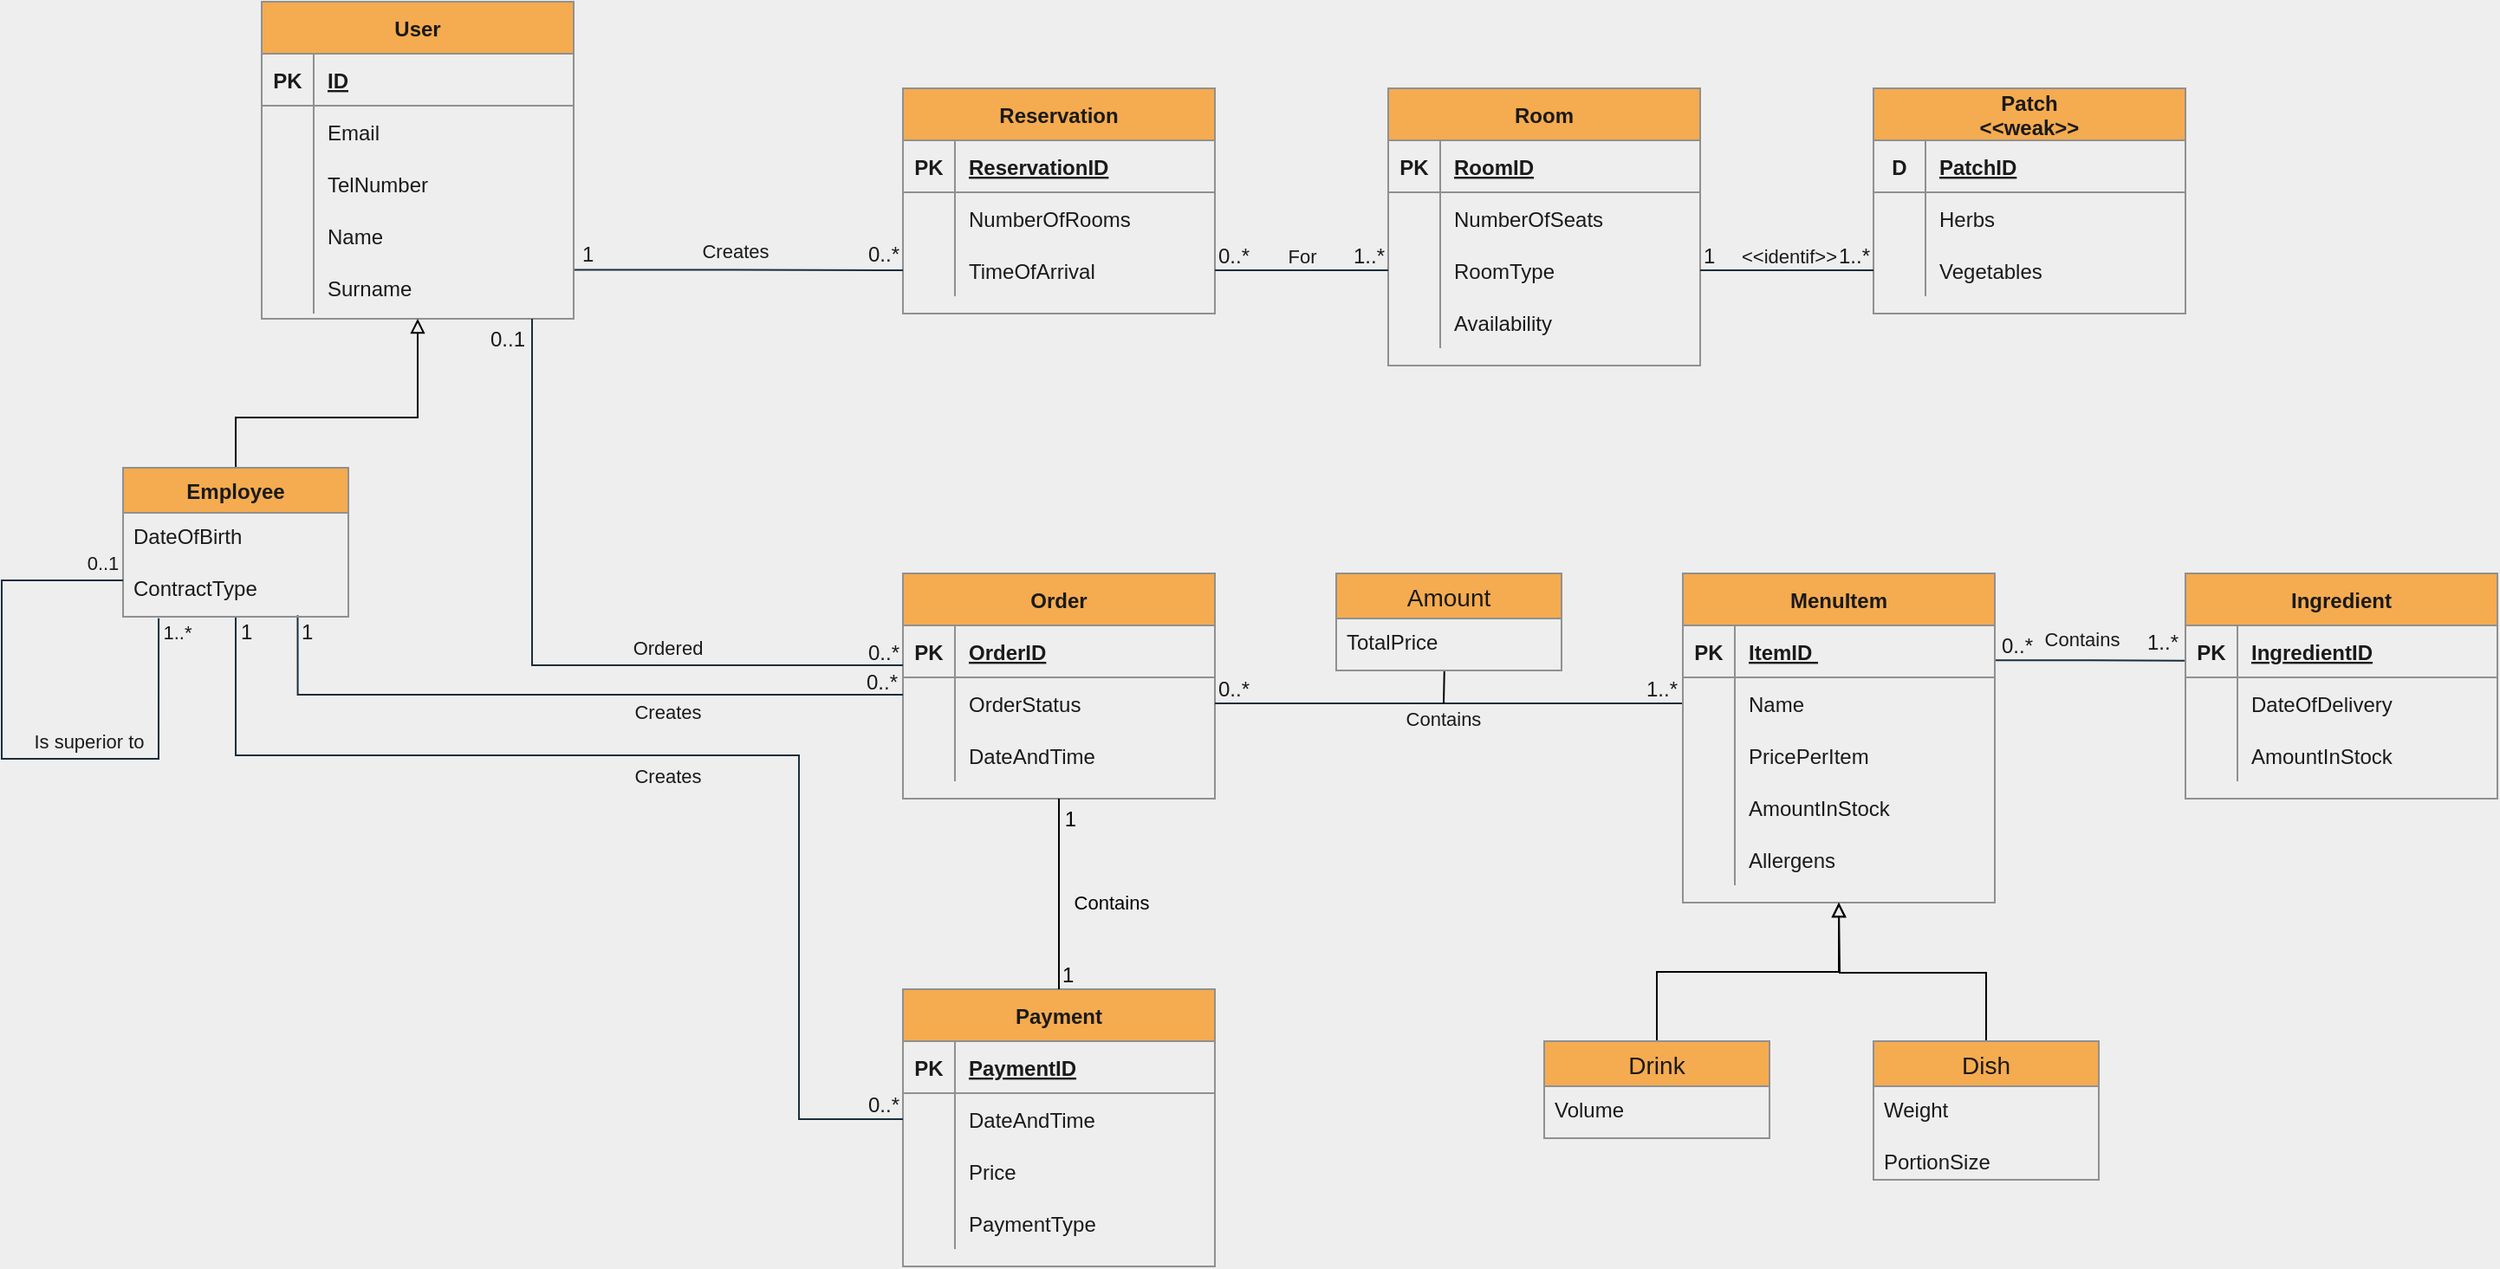 <mxfile pages="2">
    <diagram id="CgaYmupAktJqxWG7yCZ0" name="ERD">
        <mxGraphModel dx="2336" dy="811" grid="1" gridSize="10" guides="1" tooltips="1" connect="1" arrows="1" fold="1" page="1" pageScale="1" pageWidth="1169" pageHeight="827" background="#EEEEEE" math="0" shadow="0">
            <root>
                <mxCell id="kAJtJlJrq_F0AdrBs6Tl-0"/>
                <mxCell id="kAJtJlJrq_F0AdrBs6Tl-1" parent="kAJtJlJrq_F0AdrBs6Tl-0"/>
                <mxCell id="Nlh6Y8Wzobsq57K7iVmR-114" value="Room" style="shape=table;startSize=30;container=1;collapsible=1;childLayout=tableLayout;fixedRows=1;rowLines=0;fontStyle=1;align=center;resizeLast=1;fillColor=#F5AB50;strokeColor=#909090;fontColor=#1A1A1A;" parent="kAJtJlJrq_F0AdrBs6Tl-1" vertex="1">
                    <mxGeometry x="660" y="50" width="180" height="160" as="geometry"/>
                </mxCell>
                <mxCell id="Nlh6Y8Wzobsq57K7iVmR-115" value="" style="shape=partialRectangle;collapsible=0;dropTarget=0;pointerEvents=0;fillColor=none;top=0;left=0;bottom=1;right=0;points=[[0,0.5],[1,0.5]];portConstraint=eastwest;strokeColor=#909090;fontColor=#1A1A1A;" parent="Nlh6Y8Wzobsq57K7iVmR-114" vertex="1">
                    <mxGeometry y="30" width="180" height="30" as="geometry"/>
                </mxCell>
                <mxCell id="Nlh6Y8Wzobsq57K7iVmR-116" value="PK" style="shape=partialRectangle;connectable=0;fillColor=none;top=0;left=0;bottom=0;right=0;fontStyle=1;overflow=hidden;strokeColor=#909090;fontColor=#1A1A1A;" parent="Nlh6Y8Wzobsq57K7iVmR-115" vertex="1">
                    <mxGeometry width="30" height="30" as="geometry"/>
                </mxCell>
                <mxCell id="Nlh6Y8Wzobsq57K7iVmR-117" value="RoomID" style="shape=partialRectangle;connectable=0;fillColor=none;top=0;left=0;bottom=0;right=0;align=left;spacingLeft=6;fontStyle=5;overflow=hidden;strokeColor=#909090;fontColor=#1A1A1A;" parent="Nlh6Y8Wzobsq57K7iVmR-115" vertex="1">
                    <mxGeometry x="30" width="150" height="30" as="geometry"/>
                </mxCell>
                <mxCell id="Nlh6Y8Wzobsq57K7iVmR-118" value="" style="shape=partialRectangle;collapsible=0;dropTarget=0;pointerEvents=0;fillColor=none;top=0;left=0;bottom=0;right=0;points=[[0,0.5],[1,0.5]];portConstraint=eastwest;strokeColor=#909090;fontColor=#1A1A1A;" parent="Nlh6Y8Wzobsq57K7iVmR-114" vertex="1">
                    <mxGeometry y="60" width="180" height="30" as="geometry"/>
                </mxCell>
                <mxCell id="Nlh6Y8Wzobsq57K7iVmR-119" value="" style="shape=partialRectangle;connectable=0;fillColor=none;top=0;left=0;bottom=0;right=0;editable=1;overflow=hidden;strokeColor=#909090;fontColor=#1A1A1A;" parent="Nlh6Y8Wzobsq57K7iVmR-118" vertex="1">
                    <mxGeometry width="30" height="30" as="geometry"/>
                </mxCell>
                <mxCell id="Nlh6Y8Wzobsq57K7iVmR-120" value="NumberOfSeats" style="shape=partialRectangle;connectable=0;fillColor=none;top=0;left=0;bottom=0;right=0;align=left;spacingLeft=6;overflow=hidden;strokeColor=#909090;fontColor=#1A1A1A;" parent="Nlh6Y8Wzobsq57K7iVmR-118" vertex="1">
                    <mxGeometry x="30" width="150" height="30" as="geometry"/>
                </mxCell>
                <mxCell id="Nlh6Y8Wzobsq57K7iVmR-121" value="" style="shape=partialRectangle;collapsible=0;dropTarget=0;pointerEvents=0;fillColor=none;top=0;left=0;bottom=0;right=0;points=[[0,0.5],[1,0.5]];portConstraint=eastwest;strokeColor=#909090;fontColor=#1A1A1A;" parent="Nlh6Y8Wzobsq57K7iVmR-114" vertex="1">
                    <mxGeometry y="90" width="180" height="30" as="geometry"/>
                </mxCell>
                <mxCell id="Nlh6Y8Wzobsq57K7iVmR-122" value="" style="shape=partialRectangle;connectable=0;fillColor=none;top=0;left=0;bottom=0;right=0;editable=1;overflow=hidden;strokeColor=#909090;fontColor=#1A1A1A;" parent="Nlh6Y8Wzobsq57K7iVmR-121" vertex="1">
                    <mxGeometry width="30" height="30" as="geometry"/>
                </mxCell>
                <mxCell id="Nlh6Y8Wzobsq57K7iVmR-123" value="RoomType" style="shape=partialRectangle;connectable=0;fillColor=none;top=0;left=0;bottom=0;right=0;align=left;spacingLeft=6;overflow=hidden;strokeColor=#909090;fontColor=#1A1A1A;" parent="Nlh6Y8Wzobsq57K7iVmR-121" vertex="1">
                    <mxGeometry x="30" width="150" height="30" as="geometry"/>
                </mxCell>
                <mxCell id="Nlh6Y8Wzobsq57K7iVmR-124" value="" style="shape=partialRectangle;collapsible=0;dropTarget=0;pointerEvents=0;fillColor=none;top=0;left=0;bottom=0;right=0;points=[[0,0.5],[1,0.5]];portConstraint=eastwest;strokeColor=#909090;fontColor=#1A1A1A;" parent="Nlh6Y8Wzobsq57K7iVmR-114" vertex="1">
                    <mxGeometry y="120" width="180" height="30" as="geometry"/>
                </mxCell>
                <mxCell id="Nlh6Y8Wzobsq57K7iVmR-125" value="" style="shape=partialRectangle;connectable=0;fillColor=none;top=0;left=0;bottom=0;right=0;editable=1;overflow=hidden;strokeColor=#909090;fontColor=#1A1A1A;" parent="Nlh6Y8Wzobsq57K7iVmR-124" vertex="1">
                    <mxGeometry width="30" height="30" as="geometry"/>
                </mxCell>
                <mxCell id="Nlh6Y8Wzobsq57K7iVmR-126" value="Availability " style="shape=partialRectangle;connectable=0;fillColor=none;top=0;left=0;bottom=0;right=0;align=left;spacingLeft=6;overflow=hidden;strokeColor=#909090;fontColor=#1A1A1A;" parent="Nlh6Y8Wzobsq57K7iVmR-124" vertex="1">
                    <mxGeometry x="30" width="150" height="30" as="geometry"/>
                </mxCell>
                <mxCell id="Nlh6Y8Wzobsq57K7iVmR-127" value="Patch&#10;&lt;&lt;weak&gt;&gt;" style="shape=table;startSize=30;container=1;collapsible=1;childLayout=tableLayout;fixedRows=1;rowLines=0;fontStyle=1;align=center;resizeLast=1;fillColor=#F5AB50;strokeColor=#909090;fontColor=#1A1A1A;" parent="kAJtJlJrq_F0AdrBs6Tl-1" vertex="1">
                    <mxGeometry x="940" y="50" width="180" height="130" as="geometry"/>
                </mxCell>
                <mxCell id="Nlh6Y8Wzobsq57K7iVmR-128" value="" style="shape=partialRectangle;collapsible=0;dropTarget=0;pointerEvents=0;fillColor=none;top=0;left=0;bottom=1;right=0;points=[[0,0.5],[1,0.5]];portConstraint=eastwest;strokeColor=#909090;fontColor=#1A1A1A;" parent="Nlh6Y8Wzobsq57K7iVmR-127" vertex="1">
                    <mxGeometry y="30" width="180" height="30" as="geometry"/>
                </mxCell>
                <mxCell id="Nlh6Y8Wzobsq57K7iVmR-129" value="D" style="shape=partialRectangle;connectable=0;fillColor=none;top=0;left=0;bottom=0;right=0;fontStyle=1;overflow=hidden;strokeColor=#909090;fontColor=#1A1A1A;" parent="Nlh6Y8Wzobsq57K7iVmR-128" vertex="1">
                    <mxGeometry width="30" height="30" as="geometry"/>
                </mxCell>
                <mxCell id="Nlh6Y8Wzobsq57K7iVmR-130" value="PatchID" style="shape=partialRectangle;connectable=0;fillColor=none;top=0;left=0;bottom=0;right=0;align=left;spacingLeft=6;fontStyle=5;overflow=hidden;strokeColor=#909090;fontColor=#1A1A1A;" parent="Nlh6Y8Wzobsq57K7iVmR-128" vertex="1">
                    <mxGeometry x="30" width="150" height="30" as="geometry"/>
                </mxCell>
                <mxCell id="Nlh6Y8Wzobsq57K7iVmR-131" value="" style="shape=partialRectangle;collapsible=0;dropTarget=0;pointerEvents=0;fillColor=none;top=0;left=0;bottom=0;right=0;points=[[0,0.5],[1,0.5]];portConstraint=eastwest;strokeColor=#909090;fontColor=#1A1A1A;" parent="Nlh6Y8Wzobsq57K7iVmR-127" vertex="1">
                    <mxGeometry y="60" width="180" height="30" as="geometry"/>
                </mxCell>
                <mxCell id="Nlh6Y8Wzobsq57K7iVmR-132" value="" style="shape=partialRectangle;connectable=0;fillColor=none;top=0;left=0;bottom=0;right=0;editable=1;overflow=hidden;strokeColor=#909090;fontColor=#1A1A1A;" parent="Nlh6Y8Wzobsq57K7iVmR-131" vertex="1">
                    <mxGeometry width="30" height="30" as="geometry"/>
                </mxCell>
                <mxCell id="Nlh6Y8Wzobsq57K7iVmR-133" value="Herbs" style="shape=partialRectangle;connectable=0;fillColor=none;top=0;left=0;bottom=0;right=0;align=left;spacingLeft=6;overflow=hidden;strokeColor=#909090;fontColor=#1A1A1A;" parent="Nlh6Y8Wzobsq57K7iVmR-131" vertex="1">
                    <mxGeometry x="30" width="150" height="30" as="geometry"/>
                </mxCell>
                <mxCell id="Nlh6Y8Wzobsq57K7iVmR-134" value="" style="shape=partialRectangle;collapsible=0;dropTarget=0;pointerEvents=0;fillColor=none;top=0;left=0;bottom=0;right=0;points=[[0,0.5],[1,0.5]];portConstraint=eastwest;strokeColor=#909090;fontColor=#1A1A1A;" parent="Nlh6Y8Wzobsq57K7iVmR-127" vertex="1">
                    <mxGeometry y="90" width="180" height="30" as="geometry"/>
                </mxCell>
                <mxCell id="Nlh6Y8Wzobsq57K7iVmR-135" value="" style="shape=partialRectangle;connectable=0;fillColor=none;top=0;left=0;bottom=0;right=0;editable=1;overflow=hidden;strokeColor=#909090;fontColor=#1A1A1A;" parent="Nlh6Y8Wzobsq57K7iVmR-134" vertex="1">
                    <mxGeometry width="30" height="30" as="geometry"/>
                </mxCell>
                <mxCell id="Nlh6Y8Wzobsq57K7iVmR-136" value="Vegetables" style="shape=partialRectangle;connectable=0;fillColor=none;top=0;left=0;bottom=0;right=0;align=left;spacingLeft=6;overflow=hidden;strokeColor=#909090;fontColor=#1A1A1A;" parent="Nlh6Y8Wzobsq57K7iVmR-134" vertex="1">
                    <mxGeometry x="30" width="150" height="30" as="geometry"/>
                </mxCell>
                <mxCell id="Nlh6Y8Wzobsq57K7iVmR-19" value="Reservation" style="shape=table;startSize=30;container=1;collapsible=1;childLayout=tableLayout;fixedRows=1;rowLines=0;fontStyle=1;align=center;resizeLast=1;fillColor=#F5AB50;strokeColor=#909090;fontColor=#1A1A1A;" parent="kAJtJlJrq_F0AdrBs6Tl-1" vertex="1">
                    <mxGeometry x="380" y="50" width="180" height="130" as="geometry"/>
                </mxCell>
                <mxCell id="Nlh6Y8Wzobsq57K7iVmR-20" value="" style="shape=partialRectangle;collapsible=0;dropTarget=0;pointerEvents=0;fillColor=none;top=0;left=0;bottom=1;right=0;points=[[0,0.5],[1,0.5]];portConstraint=eastwest;strokeColor=#909090;fontColor=#1A1A1A;" parent="Nlh6Y8Wzobsq57K7iVmR-19" vertex="1">
                    <mxGeometry y="30" width="180" height="30" as="geometry"/>
                </mxCell>
                <mxCell id="Nlh6Y8Wzobsq57K7iVmR-21" value="PK" style="shape=partialRectangle;connectable=0;fillColor=none;top=0;left=0;bottom=0;right=0;fontStyle=1;overflow=hidden;strokeColor=#909090;fontColor=#1A1A1A;" parent="Nlh6Y8Wzobsq57K7iVmR-20" vertex="1">
                    <mxGeometry width="30" height="30" as="geometry">
                        <mxRectangle width="30" height="30" as="alternateBounds"/>
                    </mxGeometry>
                </mxCell>
                <mxCell id="Nlh6Y8Wzobsq57K7iVmR-22" value="ReservationID" style="shape=partialRectangle;connectable=0;top=0;left=0;bottom=0;right=0;align=left;spacingLeft=6;fontStyle=5;overflow=hidden;strokeColor=#909090;fontColor=#1A1A1A;fillColor=none;" parent="Nlh6Y8Wzobsq57K7iVmR-20" vertex="1">
                    <mxGeometry x="30" width="150" height="30" as="geometry">
                        <mxRectangle width="150" height="30" as="alternateBounds"/>
                    </mxGeometry>
                </mxCell>
                <mxCell id="Nlh6Y8Wzobsq57K7iVmR-26" value="" style="shape=partialRectangle;collapsible=0;dropTarget=0;pointerEvents=0;fillColor=none;top=0;left=0;bottom=0;right=0;points=[[0,0.5],[1,0.5]];portConstraint=eastwest;strokeColor=#909090;fontColor=#1A1A1A;" parent="Nlh6Y8Wzobsq57K7iVmR-19" vertex="1">
                    <mxGeometry y="60" width="180" height="30" as="geometry"/>
                </mxCell>
                <mxCell id="Nlh6Y8Wzobsq57K7iVmR-27" value="" style="shape=partialRectangle;connectable=0;fillColor=none;top=0;left=0;bottom=0;right=0;editable=1;overflow=hidden;strokeColor=#909090;fontColor=#1A1A1A;" parent="Nlh6Y8Wzobsq57K7iVmR-26" vertex="1">
                    <mxGeometry width="30" height="30" as="geometry">
                        <mxRectangle width="30" height="30" as="alternateBounds"/>
                    </mxGeometry>
                </mxCell>
                <mxCell id="Nlh6Y8Wzobsq57K7iVmR-28" value="NumberOfRooms" style="shape=partialRectangle;connectable=0;fillColor=none;top=0;left=0;bottom=0;right=0;align=left;spacingLeft=6;overflow=hidden;strokeColor=#909090;fontColor=#1A1A1A;" parent="Nlh6Y8Wzobsq57K7iVmR-26" vertex="1">
                    <mxGeometry x="30" width="150" height="30" as="geometry">
                        <mxRectangle width="150" height="30" as="alternateBounds"/>
                    </mxGeometry>
                </mxCell>
                <mxCell id="Nlh6Y8Wzobsq57K7iVmR-29" value="" style="shape=partialRectangle;collapsible=0;dropTarget=0;pointerEvents=0;fillColor=none;top=0;left=0;bottom=0;right=0;points=[[0,0.5],[1,0.5]];portConstraint=eastwest;strokeColor=#909090;fontColor=#1A1A1A;" parent="Nlh6Y8Wzobsq57K7iVmR-19" vertex="1">
                    <mxGeometry y="90" width="180" height="30" as="geometry"/>
                </mxCell>
                <mxCell id="Nlh6Y8Wzobsq57K7iVmR-30" value="" style="shape=partialRectangle;connectable=0;fillColor=none;top=0;left=0;bottom=0;right=0;editable=1;overflow=hidden;strokeColor=#909090;fontColor=#1A1A1A;" parent="Nlh6Y8Wzobsq57K7iVmR-29" vertex="1">
                    <mxGeometry width="30" height="30" as="geometry">
                        <mxRectangle width="30" height="30" as="alternateBounds"/>
                    </mxGeometry>
                </mxCell>
                <mxCell id="Nlh6Y8Wzobsq57K7iVmR-31" value="TimeOfArrival" style="shape=partialRectangle;connectable=0;fillColor=none;top=0;left=0;bottom=0;right=0;align=left;spacingLeft=6;overflow=hidden;strokeColor=#909090;fontColor=#1A1A1A;" parent="Nlh6Y8Wzobsq57K7iVmR-29" vertex="1">
                    <mxGeometry x="30" width="150" height="30" as="geometry">
                        <mxRectangle width="150" height="30" as="alternateBounds"/>
                    </mxGeometry>
                </mxCell>
                <mxCell id="Nlh6Y8Wzobsq57K7iVmR-32" value="Order" style="shape=table;startSize=30;container=1;collapsible=1;childLayout=tableLayout;fixedRows=1;rowLines=0;fontStyle=1;align=center;resizeLast=1;fillColor=#F5AB50;strokeColor=#909090;fontColor=#1A1A1A;" parent="kAJtJlJrq_F0AdrBs6Tl-1" vertex="1">
                    <mxGeometry x="380" y="330" width="180" height="130" as="geometry"/>
                </mxCell>
                <mxCell id="Nlh6Y8Wzobsq57K7iVmR-33" value="" style="shape=partialRectangle;collapsible=0;dropTarget=0;pointerEvents=0;fillColor=none;top=0;left=0;bottom=1;right=0;points=[[0,0.5],[1,0.5]];portConstraint=eastwest;strokeColor=#909090;fontColor=#1A1A1A;" parent="Nlh6Y8Wzobsq57K7iVmR-32" vertex="1">
                    <mxGeometry y="30" width="180" height="30" as="geometry"/>
                </mxCell>
                <mxCell id="Nlh6Y8Wzobsq57K7iVmR-34" value="PK" style="shape=partialRectangle;connectable=0;fillColor=none;top=0;left=0;bottom=0;right=0;fontStyle=1;overflow=hidden;strokeColor=#909090;fontColor=#1A1A1A;" parent="Nlh6Y8Wzobsq57K7iVmR-33" vertex="1">
                    <mxGeometry width="30" height="30" as="geometry">
                        <mxRectangle width="30" height="30" as="alternateBounds"/>
                    </mxGeometry>
                </mxCell>
                <mxCell id="Nlh6Y8Wzobsq57K7iVmR-35" value="OrderID" style="shape=partialRectangle;connectable=0;fillColor=none;top=0;left=0;bottom=0;right=0;align=left;spacingLeft=6;fontStyle=5;overflow=hidden;strokeColor=#909090;fontColor=#1A1A1A;" parent="Nlh6Y8Wzobsq57K7iVmR-33" vertex="1">
                    <mxGeometry x="30" width="150" height="30" as="geometry">
                        <mxRectangle width="150" height="30" as="alternateBounds"/>
                    </mxGeometry>
                </mxCell>
                <mxCell id="Nlh6Y8Wzobsq57K7iVmR-42" value="" style="shape=partialRectangle;collapsible=0;dropTarget=0;pointerEvents=0;fillColor=none;top=0;left=0;bottom=0;right=0;points=[[0,0.5],[1,0.5]];portConstraint=eastwest;strokeColor=#909090;fontColor=#1A1A1A;" parent="Nlh6Y8Wzobsq57K7iVmR-32" vertex="1">
                    <mxGeometry y="60" width="180" height="30" as="geometry"/>
                </mxCell>
                <mxCell id="Nlh6Y8Wzobsq57K7iVmR-43" value="" style="shape=partialRectangle;connectable=0;fillColor=none;top=0;left=0;bottom=0;right=0;editable=1;overflow=hidden;strokeColor=#909090;fontColor=#1A1A1A;" parent="Nlh6Y8Wzobsq57K7iVmR-42" vertex="1">
                    <mxGeometry width="30" height="30" as="geometry">
                        <mxRectangle width="30" height="30" as="alternateBounds"/>
                    </mxGeometry>
                </mxCell>
                <mxCell id="Nlh6Y8Wzobsq57K7iVmR-44" value="OrderStatus" style="shape=partialRectangle;connectable=0;fillColor=none;top=0;left=0;bottom=0;right=0;align=left;spacingLeft=6;overflow=hidden;strokeColor=#909090;fontColor=#1A1A1A;" parent="Nlh6Y8Wzobsq57K7iVmR-42" vertex="1">
                    <mxGeometry x="30" width="150" height="30" as="geometry">
                        <mxRectangle width="150" height="30" as="alternateBounds"/>
                    </mxGeometry>
                </mxCell>
                <mxCell id="Nlh6Y8Wzobsq57K7iVmR-39" value="" style="shape=partialRectangle;collapsible=0;dropTarget=0;pointerEvents=0;fillColor=none;top=0;left=0;bottom=0;right=0;points=[[0,0.5],[1,0.5]];portConstraint=eastwest;strokeColor=#909090;fontColor=#1A1A1A;" parent="Nlh6Y8Wzobsq57K7iVmR-32" vertex="1">
                    <mxGeometry y="90" width="180" height="30" as="geometry"/>
                </mxCell>
                <mxCell id="Nlh6Y8Wzobsq57K7iVmR-40" value="" style="shape=partialRectangle;connectable=0;fillColor=none;top=0;left=0;bottom=0;right=0;editable=1;overflow=hidden;strokeColor=#909090;fontColor=#1A1A1A;" parent="Nlh6Y8Wzobsq57K7iVmR-39" vertex="1">
                    <mxGeometry width="30" height="30" as="geometry">
                        <mxRectangle width="30" height="30" as="alternateBounds"/>
                    </mxGeometry>
                </mxCell>
                <mxCell id="Nlh6Y8Wzobsq57K7iVmR-41" value="DateAndTime" style="shape=partialRectangle;connectable=0;fillColor=none;top=0;left=0;bottom=0;right=0;align=left;spacingLeft=6;overflow=hidden;strokeColor=#909090;fontColor=#1A1A1A;" parent="Nlh6Y8Wzobsq57K7iVmR-39" vertex="1">
                    <mxGeometry x="30" width="150" height="30" as="geometry">
                        <mxRectangle width="150" height="30" as="alternateBounds"/>
                    </mxGeometry>
                </mxCell>
                <mxCell id="Nlh6Y8Wzobsq57K7iVmR-45" value="Payment" style="shape=table;startSize=30;container=1;collapsible=1;childLayout=tableLayout;fixedRows=1;rowLines=0;fontStyle=1;align=center;resizeLast=1;fillColor=#F5AB50;strokeColor=#909090;fontColor=#1A1A1A;" parent="kAJtJlJrq_F0AdrBs6Tl-1" vertex="1">
                    <mxGeometry x="380" y="570" width="180" height="160" as="geometry"/>
                </mxCell>
                <mxCell id="Nlh6Y8Wzobsq57K7iVmR-46" value="" style="shape=partialRectangle;collapsible=0;dropTarget=0;pointerEvents=0;fillColor=none;top=0;left=0;bottom=1;right=0;points=[[0,0.5],[1,0.5]];portConstraint=eastwest;strokeColor=#909090;fontColor=#1A1A1A;" parent="Nlh6Y8Wzobsq57K7iVmR-45" vertex="1">
                    <mxGeometry y="30" width="180" height="30" as="geometry"/>
                </mxCell>
                <mxCell id="Nlh6Y8Wzobsq57K7iVmR-47" value="PK" style="shape=partialRectangle;connectable=0;fillColor=none;top=0;left=0;bottom=0;right=0;fontStyle=1;overflow=hidden;strokeColor=#909090;fontColor=#1A1A1A;" parent="Nlh6Y8Wzobsq57K7iVmR-46" vertex="1">
                    <mxGeometry width="30" height="30" as="geometry">
                        <mxRectangle width="30" height="30" as="alternateBounds"/>
                    </mxGeometry>
                </mxCell>
                <mxCell id="Nlh6Y8Wzobsq57K7iVmR-48" value="PaymentID" style="shape=partialRectangle;connectable=0;fillColor=none;top=0;left=0;bottom=0;right=0;align=left;spacingLeft=6;fontStyle=5;overflow=hidden;strokeColor=#909090;fontColor=#1A1A1A;" parent="Nlh6Y8Wzobsq57K7iVmR-46" vertex="1">
                    <mxGeometry x="30" width="150" height="30" as="geometry">
                        <mxRectangle width="150" height="30" as="alternateBounds"/>
                    </mxGeometry>
                </mxCell>
                <mxCell id="0J9ipkvfnj8oxrN4Rvkm-19" style="shape=partialRectangle;collapsible=0;dropTarget=0;pointerEvents=0;fillColor=none;top=0;left=0;bottom=0;right=0;points=[[0,0.5],[1,0.5]];portConstraint=eastwest;strokeColor=#909090;fontColor=#1A1A1A;" parent="Nlh6Y8Wzobsq57K7iVmR-45" vertex="1">
                    <mxGeometry y="60" width="180" height="30" as="geometry"/>
                </mxCell>
                <mxCell id="0J9ipkvfnj8oxrN4Rvkm-20" style="shape=partialRectangle;connectable=0;fillColor=none;top=0;left=0;bottom=0;right=0;editable=1;overflow=hidden;strokeColor=#909090;fontColor=#1A1A1A;" parent="0J9ipkvfnj8oxrN4Rvkm-19" vertex="1">
                    <mxGeometry width="30" height="30" as="geometry">
                        <mxRectangle width="30" height="30" as="alternateBounds"/>
                    </mxGeometry>
                </mxCell>
                <mxCell id="0J9ipkvfnj8oxrN4Rvkm-21" value="DateAndTime" style="shape=partialRectangle;connectable=0;fillColor=none;top=0;left=0;bottom=0;right=0;align=left;spacingLeft=6;overflow=hidden;strokeColor=#909090;fontColor=#1A1A1A;" parent="0J9ipkvfnj8oxrN4Rvkm-19" vertex="1">
                    <mxGeometry x="30" width="150" height="30" as="geometry">
                        <mxRectangle width="150" height="30" as="alternateBounds"/>
                    </mxGeometry>
                </mxCell>
                <mxCell id="7Yp1tGYhWf-ZGioRAb78-0" style="shape=partialRectangle;collapsible=0;dropTarget=0;pointerEvents=0;fillColor=none;top=0;left=0;bottom=0;right=0;points=[[0,0.5],[1,0.5]];portConstraint=eastwest;strokeColor=#909090;fontColor=#1A1A1A;" parent="Nlh6Y8Wzobsq57K7iVmR-45" vertex="1">
                    <mxGeometry y="90" width="180" height="30" as="geometry"/>
                </mxCell>
                <mxCell id="7Yp1tGYhWf-ZGioRAb78-1" style="shape=partialRectangle;connectable=0;fillColor=none;top=0;left=0;bottom=0;right=0;editable=1;overflow=hidden;strokeColor=#909090;fontColor=#1A1A1A;" parent="7Yp1tGYhWf-ZGioRAb78-0" vertex="1">
                    <mxGeometry width="30" height="30" as="geometry">
                        <mxRectangle width="30" height="30" as="alternateBounds"/>
                    </mxGeometry>
                </mxCell>
                <mxCell id="7Yp1tGYhWf-ZGioRAb78-2" value="Price" style="shape=partialRectangle;connectable=0;fillColor=none;top=0;left=0;bottom=0;right=0;align=left;spacingLeft=6;overflow=hidden;strokeColor=#909090;fontColor=#1A1A1A;" parent="7Yp1tGYhWf-ZGioRAb78-0" vertex="1">
                    <mxGeometry x="30" width="150" height="30" as="geometry">
                        <mxRectangle width="150" height="30" as="alternateBounds"/>
                    </mxGeometry>
                </mxCell>
                <mxCell id="Nlh6Y8Wzobsq57K7iVmR-55" value="" style="shape=partialRectangle;collapsible=0;dropTarget=0;pointerEvents=0;fillColor=none;top=0;left=0;bottom=0;right=0;points=[[0,0.5],[1,0.5]];portConstraint=eastwest;strokeColor=#909090;fontColor=#1A1A1A;" parent="Nlh6Y8Wzobsq57K7iVmR-45" vertex="1">
                    <mxGeometry y="120" width="180" height="30" as="geometry"/>
                </mxCell>
                <mxCell id="Nlh6Y8Wzobsq57K7iVmR-56" value="" style="shape=partialRectangle;connectable=0;fillColor=none;top=0;left=0;bottom=0;right=0;editable=1;overflow=hidden;strokeColor=#909090;fontColor=#1A1A1A;" parent="Nlh6Y8Wzobsq57K7iVmR-55" vertex="1">
                    <mxGeometry width="30" height="30" as="geometry">
                        <mxRectangle width="30" height="30" as="alternateBounds"/>
                    </mxGeometry>
                </mxCell>
                <mxCell id="Nlh6Y8Wzobsq57K7iVmR-57" value="PaymentType " style="shape=partialRectangle;connectable=0;fillColor=none;top=0;left=0;bottom=0;right=0;align=left;spacingLeft=6;overflow=hidden;strokeColor=#909090;fontColor=#1A1A1A;" parent="Nlh6Y8Wzobsq57K7iVmR-55" vertex="1">
                    <mxGeometry x="30" width="150" height="30" as="geometry">
                        <mxRectangle width="150" height="30" as="alternateBounds"/>
                    </mxGeometry>
                </mxCell>
                <mxCell id="Nlh6Y8Wzobsq57K7iVmR-140" value="" style="endArrow=none;html=1;rounded=0;labelBackgroundColor=#EEEEEE;strokeColor=#182E3E;fontColor=#1A1A1A;edgeStyle=orthogonalEdgeStyle;exitX=0.775;exitY=0.971;exitDx=0;exitDy=0;exitPerimeter=0;" parent="kAJtJlJrq_F0AdrBs6Tl-1" source="7uCQopmuCqB1mjJSyksK-40" edge="1">
                    <mxGeometry relative="1" as="geometry">
                        <mxPoint x="31" y="380" as="sourcePoint"/>
                        <mxPoint x="380" y="400" as="targetPoint"/>
                        <Array as="points">
                            <mxPoint x="31" y="400"/>
                        </Array>
                    </mxGeometry>
                </mxCell>
                <mxCell id="Nlh6Y8Wzobsq57K7iVmR-141" value="1" style="resizable=0;html=1;align=left;verticalAlign=bottom;fillColor=#F5AB50;strokeColor=#909090;fontColor=#1A1A1A;" parent="Nlh6Y8Wzobsq57K7iVmR-140" connectable="0" vertex="1">
                    <mxGeometry x="-1" relative="1" as="geometry">
                        <mxPoint y="18" as="offset"/>
                    </mxGeometry>
                </mxCell>
                <mxCell id="Nlh6Y8Wzobsq57K7iVmR-142" value="0..*" style="resizable=0;html=1;align=right;verticalAlign=bottom;fillColor=#F5AB50;strokeColor=#909090;fontColor=#1A1A1A;" parent="Nlh6Y8Wzobsq57K7iVmR-140" connectable="0" vertex="1">
                    <mxGeometry x="1" relative="1" as="geometry">
                        <mxPoint x="-2" y="1" as="offset"/>
                    </mxGeometry>
                </mxCell>
                <mxCell id="Nlh6Y8Wzobsq57K7iVmR-167" value="Creates" style="edgeLabel;html=1;align=center;verticalAlign=middle;resizable=0;points=[];labelBackgroundColor=none;fontColor=#1A1A1A;" parent="Nlh6Y8Wzobsq57K7iVmR-140" vertex="1" connectable="0">
                    <mxGeometry x="0.183" y="-1" relative="1" as="geometry">
                        <mxPoint x="25" y="9" as="offset"/>
                    </mxGeometry>
                </mxCell>
                <mxCell id="Nlh6Y8Wzobsq57K7iVmR-143" value="" style="endArrow=none;html=1;rounded=0;entryX=0;entryY=0.5;entryDx=0;entryDy=0;edgeStyle=orthogonalEdgeStyle;labelBackgroundColor=#EEEEEE;strokeColor=#182E3E;fontColor=#1A1A1A;exitX=0.5;exitY=1;exitDx=0;exitDy=0;" parent="kAJtJlJrq_F0AdrBs6Tl-1" source="7uCQopmuCqB1mjJSyksK-27" edge="1">
                    <mxGeometry relative="1" as="geometry">
                        <mxPoint x="30" y="435" as="sourcePoint"/>
                        <mxPoint x="380" y="645" as="targetPoint"/>
                        <Array as="points">
                            <mxPoint x="-5" y="435"/>
                            <mxPoint x="320" y="435"/>
                            <mxPoint x="320" y="645"/>
                        </Array>
                    </mxGeometry>
                </mxCell>
                <mxCell id="Nlh6Y8Wzobsq57K7iVmR-144" value="1" style="resizable=0;html=1;align=left;verticalAlign=bottom;fillColor=#F5AB50;strokeColor=#909090;fontColor=#1A1A1A;" parent="Nlh6Y8Wzobsq57K7iVmR-143" connectable="0" vertex="1">
                    <mxGeometry x="-1" relative="1" as="geometry">
                        <mxPoint x="1" y="17" as="offset"/>
                    </mxGeometry>
                </mxCell>
                <mxCell id="Nlh6Y8Wzobsq57K7iVmR-145" value="0..*" style="resizable=0;html=1;align=right;verticalAlign=bottom;fillColor=#F5AB50;strokeColor=#909090;fontColor=#1A1A1A;" parent="Nlh6Y8Wzobsq57K7iVmR-143" connectable="0" vertex="1">
                    <mxGeometry x="1" relative="1" as="geometry">
                        <mxPoint x="-2" as="offset"/>
                    </mxGeometry>
                </mxCell>
                <mxCell id="Nlh6Y8Wzobsq57K7iVmR-165" value="Creates" style="edgeLabel;html=1;align=center;verticalAlign=middle;resizable=0;points=[];labelBackgroundColor=none;fontColor=#1A1A1A;" parent="Nlh6Y8Wzobsq57K7iVmR-143" vertex="1" connectable="0">
                    <mxGeometry x="-0.099" y="-1" relative="1" as="geometry">
                        <mxPoint x="25" y="11" as="offset"/>
                    </mxGeometry>
                </mxCell>
                <mxCell id="Nlh6Y8Wzobsq57K7iVmR-146" value="" style="endArrow=none;html=1;rounded=0;edgeStyle=orthogonalEdgeStyle;labelBackgroundColor=#EEEEEE;strokeColor=#182E3E;fontColor=#1A1A1A;exitX=0.999;exitY=0.16;exitDx=0;exitDy=0;exitPerimeter=0;" parent="kAJtJlJrq_F0AdrBs6Tl-1" source="9" edge="1">
                    <mxGeometry relative="1" as="geometry">
                        <mxPoint x="270" y="380" as="sourcePoint"/>
                        <mxPoint x="380" y="155" as="targetPoint"/>
                        <Array as="points"/>
                    </mxGeometry>
                </mxCell>
                <mxCell id="Nlh6Y8Wzobsq57K7iVmR-148" value="0..*" style="resizable=0;html=1;align=right;verticalAlign=bottom;fillColor=#F5AB50;strokeColor=#909090;fontColor=#1A1A1A;" parent="Nlh6Y8Wzobsq57K7iVmR-146" connectable="0" vertex="1">
                    <mxGeometry x="1" relative="1" as="geometry">
                        <mxPoint x="-2" as="offset"/>
                    </mxGeometry>
                </mxCell>
                <mxCell id="Nlh6Y8Wzobsq57K7iVmR-166" value="Creates" style="edgeLabel;html=1;align=center;verticalAlign=middle;resizable=0;points=[];labelBackgroundColor=none;fontColor=#1A1A1A;" parent="Nlh6Y8Wzobsq57K7iVmR-146" vertex="1" connectable="0">
                    <mxGeometry x="-0.116" relative="1" as="geometry">
                        <mxPoint x="8" y="-11" as="offset"/>
                    </mxGeometry>
                </mxCell>
                <mxCell id="Nlh6Y8Wzobsq57K7iVmR-149" value="" style="endArrow=none;html=1;rounded=0;entryX=0;entryY=0.5;entryDx=0;entryDy=0;labelBackgroundColor=#EEEEEE;strokeColor=#182E3E;fontColor=#1A1A1A;" parent="kAJtJlJrq_F0AdrBs6Tl-1" target="Nlh6Y8Wzobsq57K7iVmR-121" edge="1">
                    <mxGeometry relative="1" as="geometry">
                        <mxPoint x="560" y="155" as="sourcePoint"/>
                        <mxPoint x="580" y="320" as="targetPoint"/>
                    </mxGeometry>
                </mxCell>
                <mxCell id="Nlh6Y8Wzobsq57K7iVmR-150" value="0..*" style="resizable=0;html=1;align=left;verticalAlign=bottom;fillColor=#F5AB50;strokeColor=#909090;fontColor=#1A1A1A;" parent="Nlh6Y8Wzobsq57K7iVmR-149" connectable="0" vertex="1">
                    <mxGeometry x="-1" relative="1" as="geometry"/>
                </mxCell>
                <mxCell id="Nlh6Y8Wzobsq57K7iVmR-151" value="1..*" style="resizable=0;html=1;align=right;verticalAlign=bottom;fillColor=#F5AB50;strokeColor=#909090;fontColor=#1A1A1A;" parent="Nlh6Y8Wzobsq57K7iVmR-149" connectable="0" vertex="1">
                    <mxGeometry x="1" relative="1" as="geometry">
                        <mxPoint x="-2" as="offset"/>
                    </mxGeometry>
                </mxCell>
                <mxCell id="Nlh6Y8Wzobsq57K7iVmR-172" value="For" style="edgeLabel;html=1;align=center;verticalAlign=middle;resizable=0;points=[];labelBackgroundColor=none;fontColor=#1A1A1A;" parent="Nlh6Y8Wzobsq57K7iVmR-149" vertex="1" connectable="0">
                    <mxGeometry x="0.364" relative="1" as="geometry">
                        <mxPoint x="-18" y="-8" as="offset"/>
                    </mxGeometry>
                </mxCell>
                <mxCell id="Nlh6Y8Wzobsq57K7iVmR-152" value="" style="endArrow=none;html=1;rounded=0;exitX=1;exitY=0.5;exitDx=0;exitDy=0;entryX=0;entryY=0.5;entryDx=0;entryDy=0;labelBackgroundColor=#EEEEEE;strokeColor=#182E3E;fontColor=#1A1A1A;" parent="kAJtJlJrq_F0AdrBs6Tl-1" source="Nlh6Y8Wzobsq57K7iVmR-121" target="Nlh6Y8Wzobsq57K7iVmR-134" edge="1">
                    <mxGeometry relative="1" as="geometry">
                        <mxPoint x="420" y="320" as="sourcePoint"/>
                        <mxPoint x="580" y="320" as="targetPoint"/>
                    </mxGeometry>
                </mxCell>
                <mxCell id="Nlh6Y8Wzobsq57K7iVmR-153" value="1" style="resizable=0;html=1;align=left;verticalAlign=bottom;fillColor=#F5AB50;strokeColor=#909090;fontColor=#1A1A1A;" parent="Nlh6Y8Wzobsq57K7iVmR-152" connectable="0" vertex="1">
                    <mxGeometry x="-1" relative="1" as="geometry"/>
                </mxCell>
                <mxCell id="Nlh6Y8Wzobsq57K7iVmR-154" value="1..*" style="resizable=0;html=1;align=right;verticalAlign=bottom;fillColor=#F5AB50;strokeColor=#909090;fontColor=#1A1A1A;" parent="Nlh6Y8Wzobsq57K7iVmR-152" connectable="0" vertex="1">
                    <mxGeometry x="1" relative="1" as="geometry">
                        <mxPoint x="-2" as="offset"/>
                    </mxGeometry>
                </mxCell>
                <mxCell id="Nlh6Y8Wzobsq57K7iVmR-173" value="&amp;lt;&amp;lt;identif&amp;gt;&amp;gt;" style="edgeLabel;html=1;align=center;verticalAlign=middle;resizable=0;points=[];labelBackgroundColor=none;fontColor=#1A1A1A;" parent="Nlh6Y8Wzobsq57K7iVmR-152" vertex="1" connectable="0">
                    <mxGeometry x="0.308" relative="1" as="geometry">
                        <mxPoint x="-15" y="-8" as="offset"/>
                    </mxGeometry>
                </mxCell>
                <mxCell id="Nlh6Y8Wzobsq57K7iVmR-155" value="" style="endArrow=none;html=1;rounded=0;labelBackgroundColor=#EEEEEE;strokeColor=#182E3E;fontColor=#1A1A1A;" parent="kAJtJlJrq_F0AdrBs6Tl-1" target="7uCQopmuCqB1mjJSyksK-57" edge="1">
                    <mxGeometry relative="1" as="geometry">
                        <mxPoint x="560" y="405" as="sourcePoint"/>
                        <mxPoint x="790" y="400.08" as="targetPoint"/>
                        <Array as="points"/>
                    </mxGeometry>
                </mxCell>
                <mxCell id="Nlh6Y8Wzobsq57K7iVmR-156" value="0..*" style="resizable=0;html=1;align=left;verticalAlign=bottom;fillColor=#F5AB50;strokeColor=#909090;fontColor=#1A1A1A;" parent="Nlh6Y8Wzobsq57K7iVmR-155" connectable="0" vertex="1">
                    <mxGeometry x="-1" relative="1" as="geometry"/>
                </mxCell>
                <mxCell id="Nlh6Y8Wzobsq57K7iVmR-157" value="1..*" style="resizable=0;html=1;align=right;verticalAlign=bottom;fillColor=#F5AB50;strokeColor=#909090;fontColor=#1A1A1A;" parent="Nlh6Y8Wzobsq57K7iVmR-155" connectable="0" vertex="1">
                    <mxGeometry x="1" relative="1" as="geometry">
                        <mxPoint x="-3" as="offset"/>
                    </mxGeometry>
                </mxCell>
                <mxCell id="Nlh6Y8Wzobsq57K7iVmR-168" value="Contains&amp;nbsp;" style="edgeLabel;html=1;align=center;verticalAlign=middle;resizable=0;points=[];labelBackgroundColor=none;fontColor=#1A1A1A;" parent="Nlh6Y8Wzobsq57K7iVmR-155" vertex="1" connectable="0">
                    <mxGeometry x="-0.317" relative="1" as="geometry">
                        <mxPoint x="41" y="9" as="offset"/>
                    </mxGeometry>
                </mxCell>
                <mxCell id="Nlh6Y8Wzobsq57K7iVmR-158" value="" style="endArrow=none;html=1;rounded=0;edgeStyle=orthogonalEdgeStyle;labelBackgroundColor=#EEEEEE;strokeColor=#182E3E;fontColor=#1A1A1A;entryX=0;entryY=0.678;entryDx=0;entryDy=0;entryPerimeter=0;exitX=0.998;exitY=0.669;exitDx=0;exitDy=0;exitPerimeter=0;" parent="kAJtJlJrq_F0AdrBs6Tl-1" source="7uCQopmuCqB1mjJSyksK-54" target="Nlh6Y8Wzobsq57K7iVmR-102" edge="1">
                    <mxGeometry relative="1" as="geometry">
                        <mxPoint x="1020" y="390" as="sourcePoint"/>
                        <mxPoint x="1118" y="390" as="targetPoint"/>
                        <Array as="points"/>
                    </mxGeometry>
                </mxCell>
                <mxCell id="Nlh6Y8Wzobsq57K7iVmR-159" value="0..*" style="resizable=0;html=1;align=left;verticalAlign=bottom;fillColor=#F5AB50;strokeColor=#909090;fontColor=#1A1A1A;" parent="Nlh6Y8Wzobsq57K7iVmR-158" connectable="0" vertex="1">
                    <mxGeometry x="-1" relative="1" as="geometry">
                        <mxPoint x="2" as="offset"/>
                    </mxGeometry>
                </mxCell>
                <mxCell id="Nlh6Y8Wzobsq57K7iVmR-160" value="1..*" style="resizable=0;html=1;align=right;verticalAlign=bottom;fillColor=#F5AB50;strokeColor=#909090;fontColor=#1A1A1A;" parent="Nlh6Y8Wzobsq57K7iVmR-158" connectable="0" vertex="1">
                    <mxGeometry x="1" relative="1" as="geometry">
                        <mxPoint x="-3" y="-2" as="offset"/>
                    </mxGeometry>
                </mxCell>
                <mxCell id="Nlh6Y8Wzobsq57K7iVmR-170" value="Contains" style="edgeLabel;html=1;align=center;verticalAlign=middle;resizable=0;points=[];labelBackgroundColor=none;fontColor=#1A1A1A;" parent="Nlh6Y8Wzobsq57K7iVmR-158" vertex="1" connectable="0">
                    <mxGeometry x="-0.234" relative="1" as="geometry">
                        <mxPoint x="8" y="-12" as="offset"/>
                    </mxGeometry>
                </mxCell>
                <mxCell id="Nlh6Y8Wzobsq57K7iVmR-0" value="User" style="shape=table;startSize=30;container=1;collapsible=1;childLayout=tableLayout;fixedRows=1;rowLines=0;fontStyle=1;align=center;resizeLast=1;fillColor=#F5AB50;strokeColor=#909090;fontColor=#1A1A1A;" parent="kAJtJlJrq_F0AdrBs6Tl-1" vertex="1">
                    <mxGeometry x="10" width="180" height="183" as="geometry"/>
                </mxCell>
                <mxCell id="Nlh6Y8Wzobsq57K7iVmR-1" value="" style="shape=partialRectangle;collapsible=0;dropTarget=0;pointerEvents=0;fillColor=none;top=0;left=0;bottom=1;right=0;points=[[0,0.5],[1,0.5]];portConstraint=eastwest;strokeColor=#909090;fontColor=#1A1A1A;" parent="Nlh6Y8Wzobsq57K7iVmR-0" vertex="1">
                    <mxGeometry y="30" width="180" height="30" as="geometry"/>
                </mxCell>
                <mxCell id="Nlh6Y8Wzobsq57K7iVmR-2" value="PK" style="shape=partialRectangle;connectable=0;fillColor=none;top=0;left=0;bottom=0;right=0;fontStyle=1;overflow=hidden;strokeColor=#909090;fontColor=#1A1A1A;" parent="Nlh6Y8Wzobsq57K7iVmR-1" vertex="1">
                    <mxGeometry width="30" height="30" as="geometry">
                        <mxRectangle width="30" height="30" as="alternateBounds"/>
                    </mxGeometry>
                </mxCell>
                <mxCell id="Nlh6Y8Wzobsq57K7iVmR-3" value="ID" style="shape=partialRectangle;connectable=0;fillColor=none;top=0;left=0;bottom=0;right=0;align=left;spacingLeft=6;fontStyle=5;overflow=hidden;strokeColor=#909090;fontColor=#1A1A1A;" parent="Nlh6Y8Wzobsq57K7iVmR-1" vertex="1">
                    <mxGeometry x="30" width="150" height="30" as="geometry">
                        <mxRectangle width="150" height="30" as="alternateBounds"/>
                    </mxGeometry>
                </mxCell>
                <mxCell id="Nlh6Y8Wzobsq57K7iVmR-4" value="" style="shape=partialRectangle;collapsible=0;dropTarget=0;pointerEvents=0;fillColor=none;top=0;left=0;bottom=0;right=0;points=[[0,0.5],[1,0.5]];portConstraint=eastwest;strokeColor=#909090;fontColor=#1A1A1A;" parent="Nlh6Y8Wzobsq57K7iVmR-0" vertex="1">
                    <mxGeometry y="60" width="180" height="30" as="geometry"/>
                </mxCell>
                <mxCell id="Nlh6Y8Wzobsq57K7iVmR-5" value="" style="shape=partialRectangle;connectable=0;fillColor=none;top=0;left=0;bottom=0;right=0;editable=1;overflow=hidden;strokeColor=#909090;fontColor=#1A1A1A;" parent="Nlh6Y8Wzobsq57K7iVmR-4" vertex="1">
                    <mxGeometry width="30" height="30" as="geometry">
                        <mxRectangle width="30" height="30" as="alternateBounds"/>
                    </mxGeometry>
                </mxCell>
                <mxCell id="Nlh6Y8Wzobsq57K7iVmR-6" value="Email" style="shape=partialRectangle;connectable=0;fillColor=none;top=0;left=0;bottom=0;right=0;align=left;spacingLeft=6;overflow=hidden;strokeColor=#909090;fontColor=#1A1A1A;" parent="Nlh6Y8Wzobsq57K7iVmR-4" vertex="1">
                    <mxGeometry x="30" width="150" height="30" as="geometry">
                        <mxRectangle width="150" height="30" as="alternateBounds"/>
                    </mxGeometry>
                </mxCell>
                <mxCell id="Nlh6Y8Wzobsq57K7iVmR-7" value="" style="shape=partialRectangle;collapsible=0;dropTarget=0;pointerEvents=0;fillColor=none;top=0;left=0;bottom=0;right=0;points=[[0,0.5],[1,0.5]];portConstraint=eastwest;strokeColor=#909090;fontColor=#1A1A1A;" parent="Nlh6Y8Wzobsq57K7iVmR-0" vertex="1">
                    <mxGeometry y="90" width="180" height="30" as="geometry"/>
                </mxCell>
                <mxCell id="Nlh6Y8Wzobsq57K7iVmR-8" value="" style="shape=partialRectangle;connectable=0;fillColor=none;top=0;left=0;bottom=0;right=0;editable=1;overflow=hidden;strokeColor=#909090;fontColor=#1A1A1A;" parent="Nlh6Y8Wzobsq57K7iVmR-7" vertex="1">
                    <mxGeometry width="30" height="30" as="geometry">
                        <mxRectangle width="30" height="30" as="alternateBounds"/>
                    </mxGeometry>
                </mxCell>
                <mxCell id="Nlh6Y8Wzobsq57K7iVmR-9" value="TelNumber" style="shape=partialRectangle;connectable=0;fillColor=none;top=0;left=0;bottom=0;right=0;align=left;spacingLeft=6;overflow=hidden;strokeColor=#909090;fontColor=#1A1A1A;" parent="Nlh6Y8Wzobsq57K7iVmR-7" vertex="1">
                    <mxGeometry x="30" width="150" height="30" as="geometry">
                        <mxRectangle width="150" height="30" as="alternateBounds"/>
                    </mxGeometry>
                </mxCell>
                <mxCell id="12" style="shape=partialRectangle;collapsible=0;dropTarget=0;pointerEvents=0;fillColor=none;top=0;left=0;bottom=0;right=0;points=[[0,0.5],[1,0.5]];portConstraint=eastwest;strokeColor=#909090;fontColor=#1A1A1A;" parent="Nlh6Y8Wzobsq57K7iVmR-0" vertex="1">
                    <mxGeometry y="120" width="180" height="30" as="geometry"/>
                </mxCell>
                <mxCell id="13" style="shape=partialRectangle;connectable=0;fillColor=none;top=0;left=0;bottom=0;right=0;editable=1;overflow=hidden;strokeColor=#909090;fontColor=#1A1A1A;" parent="12" vertex="1">
                    <mxGeometry width="30" height="30" as="geometry">
                        <mxRectangle width="30" height="30" as="alternateBounds"/>
                    </mxGeometry>
                </mxCell>
                <mxCell id="14" value="Name" style="shape=partialRectangle;connectable=0;fillColor=none;top=0;left=0;bottom=0;right=0;align=left;spacingLeft=6;overflow=hidden;strokeColor=#909090;fontColor=#1A1A1A;" parent="12" vertex="1">
                    <mxGeometry x="30" width="150" height="30" as="geometry">
                        <mxRectangle width="150" height="30" as="alternateBounds"/>
                    </mxGeometry>
                </mxCell>
                <mxCell id="9" style="shape=partialRectangle;collapsible=0;dropTarget=0;pointerEvents=0;fillColor=none;top=0;left=0;bottom=0;right=0;points=[[0,0.5],[1,0.5]];portConstraint=eastwest;strokeColor=#909090;fontColor=#1A1A1A;" parent="Nlh6Y8Wzobsq57K7iVmR-0" vertex="1">
                    <mxGeometry y="150" width="180" height="30" as="geometry"/>
                </mxCell>
                <mxCell id="10" style="shape=partialRectangle;connectable=0;fillColor=none;top=0;left=0;bottom=0;right=0;editable=1;overflow=hidden;strokeColor=#909090;fontColor=#1A1A1A;" parent="9" vertex="1">
                    <mxGeometry width="30" height="30" as="geometry">
                        <mxRectangle width="30" height="30" as="alternateBounds"/>
                    </mxGeometry>
                </mxCell>
                <mxCell id="11" value="Surname" style="shape=partialRectangle;connectable=0;fillColor=none;top=0;left=0;bottom=0;right=0;align=left;spacingLeft=6;overflow=hidden;strokeColor=#909090;fontColor=#1A1A1A;" parent="9" vertex="1">
                    <mxGeometry x="30" width="150" height="30" as="geometry">
                        <mxRectangle width="150" height="30" as="alternateBounds"/>
                    </mxGeometry>
                </mxCell>
                <mxCell id="Nlh6Y8Wzobsq57K7iVmR-101" value="Ingredient" style="shape=table;startSize=30;container=1;collapsible=1;childLayout=tableLayout;fixedRows=1;rowLines=0;fontStyle=1;align=center;resizeLast=1;fillColor=#F5AB50;strokeColor=#909090;fontColor=#1A1A1A;" parent="kAJtJlJrq_F0AdrBs6Tl-1" vertex="1">
                    <mxGeometry x="1120" y="330" width="180" height="130" as="geometry"/>
                </mxCell>
                <mxCell id="Nlh6Y8Wzobsq57K7iVmR-102" value="" style="shape=partialRectangle;collapsible=0;dropTarget=0;pointerEvents=0;fillColor=none;top=0;left=0;bottom=1;right=0;points=[[0,0.5],[1,0.5]];portConstraint=eastwest;strokeColor=#909090;fontColor=#1A1A1A;" parent="Nlh6Y8Wzobsq57K7iVmR-101" vertex="1">
                    <mxGeometry y="30" width="180" height="30" as="geometry"/>
                </mxCell>
                <mxCell id="Nlh6Y8Wzobsq57K7iVmR-103" value="PK" style="shape=partialRectangle;connectable=0;fillColor=none;top=0;left=0;bottom=0;right=0;fontStyle=1;overflow=hidden;strokeColor=#909090;fontColor=#1A1A1A;" parent="Nlh6Y8Wzobsq57K7iVmR-102" vertex="1">
                    <mxGeometry width="30" height="30" as="geometry">
                        <mxRectangle width="30" height="30" as="alternateBounds"/>
                    </mxGeometry>
                </mxCell>
                <mxCell id="Nlh6Y8Wzobsq57K7iVmR-104" value="IngredientID" style="shape=partialRectangle;connectable=0;fillColor=none;top=0;left=0;bottom=0;right=0;align=left;spacingLeft=6;fontStyle=5;overflow=hidden;strokeColor=#909090;fontColor=#1A1A1A;" parent="Nlh6Y8Wzobsq57K7iVmR-102" vertex="1">
                    <mxGeometry x="30" width="150" height="30" as="geometry">
                        <mxRectangle width="150" height="30" as="alternateBounds"/>
                    </mxGeometry>
                </mxCell>
                <mxCell id="Nlh6Y8Wzobsq57K7iVmR-105" value="" style="shape=partialRectangle;collapsible=0;dropTarget=0;pointerEvents=0;fillColor=none;top=0;left=0;bottom=0;right=0;points=[[0,0.5],[1,0.5]];portConstraint=eastwest;strokeColor=#909090;fontColor=#1A1A1A;" parent="Nlh6Y8Wzobsq57K7iVmR-101" vertex="1">
                    <mxGeometry y="60" width="180" height="30" as="geometry"/>
                </mxCell>
                <mxCell id="Nlh6Y8Wzobsq57K7iVmR-106" value="" style="shape=partialRectangle;connectable=0;fillColor=none;top=0;left=0;bottom=0;right=0;editable=1;overflow=hidden;strokeColor=#909090;fontColor=#1A1A1A;" parent="Nlh6Y8Wzobsq57K7iVmR-105" vertex="1">
                    <mxGeometry width="30" height="30" as="geometry">
                        <mxRectangle width="30" height="30" as="alternateBounds"/>
                    </mxGeometry>
                </mxCell>
                <mxCell id="Nlh6Y8Wzobsq57K7iVmR-107" value="DateOfDelivery" style="shape=partialRectangle;connectable=0;fillColor=none;top=0;left=0;bottom=0;right=0;align=left;spacingLeft=6;overflow=hidden;strokeColor=#909090;fontColor=#1A1A1A;" parent="Nlh6Y8Wzobsq57K7iVmR-105" vertex="1">
                    <mxGeometry x="30" width="150" height="30" as="geometry">
                        <mxRectangle width="150" height="30" as="alternateBounds"/>
                    </mxGeometry>
                </mxCell>
                <mxCell id="Nlh6Y8Wzobsq57K7iVmR-108" value="" style="shape=partialRectangle;collapsible=0;dropTarget=0;pointerEvents=0;fillColor=none;top=0;left=0;bottom=0;right=0;points=[[0,0.5],[1,0.5]];portConstraint=eastwest;strokeColor=#909090;fontColor=#1A1A1A;" parent="Nlh6Y8Wzobsq57K7iVmR-101" vertex="1">
                    <mxGeometry y="90" width="180" height="30" as="geometry"/>
                </mxCell>
                <mxCell id="Nlh6Y8Wzobsq57K7iVmR-109" value="" style="shape=partialRectangle;connectable=0;fillColor=none;top=0;left=0;bottom=0;right=0;editable=1;overflow=hidden;strokeColor=#909090;fontColor=#1A1A1A;" parent="Nlh6Y8Wzobsq57K7iVmR-108" vertex="1">
                    <mxGeometry width="30" height="30" as="geometry">
                        <mxRectangle width="30" height="30" as="alternateBounds"/>
                    </mxGeometry>
                </mxCell>
                <mxCell id="Nlh6Y8Wzobsq57K7iVmR-110" value="AmountInStock" style="shape=partialRectangle;connectable=0;fillColor=none;top=0;left=0;bottom=0;right=0;align=left;spacingLeft=6;overflow=hidden;strokeColor=#909090;fontColor=#1A1A1A;" parent="Nlh6Y8Wzobsq57K7iVmR-108" vertex="1">
                    <mxGeometry x="30" width="150" height="30" as="geometry">
                        <mxRectangle width="150" height="30" as="alternateBounds"/>
                    </mxGeometry>
                </mxCell>
                <mxCell id="7uCQopmuCqB1mjJSyksK-84" style="rounded=0;orthogonalLoop=1;jettySize=auto;html=1;exitX=0.48;exitY=0.998;exitDx=0;exitDy=0;startArrow=none;startFill=0;endArrow=none;endFill=0;exitPerimeter=0;strokeColor=#030303;" parent="kAJtJlJrq_F0AdrBs6Tl-1" source="0J9ipkvfnj8oxrN4Rvkm-1" edge="1">
                    <mxGeometry relative="1" as="geometry">
                        <mxPoint x="692" y="405" as="targetPoint"/>
                        <mxPoint x="691.75" y="381.36" as="sourcePoint"/>
                    </mxGeometry>
                </mxCell>
                <mxCell id="0J9ipkvfnj8oxrN4Rvkm-0" value="Amount" style="swimlane;fontStyle=0;childLayout=stackLayout;horizontal=1;startSize=26;horizontalStack=0;resizeParent=1;resizeParentMax=0;resizeLast=0;collapsible=1;marginBottom=0;align=center;fontSize=14;fillColor=#F5AB50;strokeColor=#909090;fontColor=#1A1A1A;" parent="kAJtJlJrq_F0AdrBs6Tl-1" vertex="1">
                    <mxGeometry x="630" y="330" width="130" height="56" as="geometry"/>
                </mxCell>
                <mxCell id="0J9ipkvfnj8oxrN4Rvkm-1" value="TotalPrice" style="text;strokeColor=none;fillColor=none;spacingLeft=4;spacingRight=4;overflow=hidden;rotatable=0;points=[[0,0.5],[1,0.5]];portConstraint=eastwest;fontSize=12;fontColor=#1A1A1A;" parent="0J9ipkvfnj8oxrN4Rvkm-0" vertex="1">
                    <mxGeometry y="26" width="130" height="30" as="geometry"/>
                </mxCell>
                <mxCell id="7uCQopmuCqB1mjJSyksK-26" value="1" style="resizable=0;html=1;align=left;verticalAlign=bottom;fillColor=#F5AB50;strokeColor=#909090;fontColor=#1A1A1A;" parent="kAJtJlJrq_F0AdrBs6Tl-1" connectable="0" vertex="1">
                    <mxGeometry x="210" y="135" as="geometry">
                        <mxPoint x="-17" y="19" as="offset"/>
                    </mxGeometry>
                </mxCell>
                <mxCell id="7uCQopmuCqB1mjJSyksK-38" style="edgeStyle=orthogonalEdgeStyle;rounded=0;orthogonalLoop=1;jettySize=auto;html=1;exitX=0.5;exitY=0;exitDx=0;exitDy=0;startArrow=none;startFill=0;endArrow=block;endFill=0;strokeColor=#030303;entryX=0.5;entryY=1;entryDx=0;entryDy=0;" parent="kAJtJlJrq_F0AdrBs6Tl-1" source="7uCQopmuCqB1mjJSyksK-27" target="Nlh6Y8Wzobsq57K7iVmR-0" edge="1">
                    <mxGeometry relative="1" as="geometry">
                        <mxPoint x="90" y="190" as="targetPoint"/>
                        <Array as="points">
                            <mxPoint x="-5" y="240"/>
                            <mxPoint x="100" y="240"/>
                        </Array>
                    </mxGeometry>
                </mxCell>
                <mxCell id="7uCQopmuCqB1mjJSyksK-27" value="Employee" style="swimlane;fontStyle=1;childLayout=stackLayout;horizontal=1;startSize=26;horizontalStack=0;resizeParent=1;resizeParentMax=0;resizeLast=0;collapsible=1;marginBottom=0;align=center;fontSize=12;fillColor=#F5AB50;strokeColor=#909090;fontColor=#1A1A1A;" parent="kAJtJlJrq_F0AdrBs6Tl-1" vertex="1">
                    <mxGeometry x="-70" y="269" width="130" height="86" as="geometry">
                        <mxRectangle x="-70" y="269" width="90" height="26" as="alternateBounds"/>
                    </mxGeometry>
                </mxCell>
                <mxCell id="7uCQopmuCqB1mjJSyksK-32" value="DateOfBirth" style="text;strokeColor=none;fillColor=none;spacingLeft=4;spacingRight=4;overflow=hidden;rotatable=0;points=[[0,0.5],[1,0.5]];portConstraint=eastwest;fontSize=12;fontColor=#1A1A1A;" parent="7uCQopmuCqB1mjJSyksK-27" vertex="1">
                    <mxGeometry y="26" width="130" height="30" as="geometry"/>
                </mxCell>
                <mxCell id="7uCQopmuCqB1mjJSyksK-40" value="ContractType" style="text;strokeColor=none;fillColor=none;spacingLeft=4;spacingRight=4;overflow=hidden;rotatable=0;points=[[0,0.5],[1,0.5]];portConstraint=eastwest;fontSize=12;fontColor=#1A1A1A;" parent="7uCQopmuCqB1mjJSyksK-27" vertex="1">
                    <mxGeometry y="56" width="130" height="30" as="geometry"/>
                </mxCell>
                <mxCell id="7uCQopmuCqB1mjJSyksK-22" style="edgeStyle=orthogonalEdgeStyle;rounded=0;orthogonalLoop=1;jettySize=auto;html=1;entryX=0;entryY=0.5;entryDx=0;entryDy=0;endArrow=none;endFill=0;labelBackgroundColor=#EEEEEE;strokeColor=#182E3E;fontColor=#1A1A1A;exitX=0.158;exitY=1.029;exitDx=0;exitDy=0;exitPerimeter=0;" parent="7uCQopmuCqB1mjJSyksK-27" source="7uCQopmuCqB1mjJSyksK-40" edge="1">
                    <mxGeometry relative="1" as="geometry">
                        <mxPoint x="20" y="158" as="sourcePoint"/>
                        <mxPoint y="65" as="targetPoint"/>
                        <Array as="points">
                            <mxPoint x="21" y="168"/>
                            <mxPoint x="-70" y="168"/>
                            <mxPoint x="-70" y="65"/>
                        </Array>
                    </mxGeometry>
                </mxCell>
                <mxCell id="7uCQopmuCqB1mjJSyksK-23" value="1..*" style="edgeLabel;html=1;align=center;verticalAlign=middle;resizable=0;points=[];labelBackgroundColor=none;fontColor=#1A1A1A;" parent="7uCQopmuCqB1mjJSyksK-22" vertex="1" connectable="0">
                    <mxGeometry x="0.86" y="1" relative="1" as="geometry">
                        <mxPoint x="55" y="31" as="offset"/>
                    </mxGeometry>
                </mxCell>
                <mxCell id="7uCQopmuCqB1mjJSyksK-24" value="Is superior to" style="edgeLabel;html=1;align=center;verticalAlign=middle;resizable=0;points=[];labelBackgroundColor=none;fontColor=#1A1A1A;" parent="7uCQopmuCqB1mjJSyksK-22" vertex="1" connectable="0">
                    <mxGeometry x="-0.377" relative="1" as="geometry">
                        <mxPoint x="-14" y="-10" as="offset"/>
                    </mxGeometry>
                </mxCell>
                <mxCell id="7uCQopmuCqB1mjJSyksK-25" value="0..1" style="edgeLabel;html=1;align=center;verticalAlign=middle;resizable=0;points=[];labelBackgroundColor=none;fontColor=#1A1A1A;" parent="7uCQopmuCqB1mjJSyksK-22" vertex="1" connectable="0">
                    <mxGeometry x="-0.869" y="1" relative="1" as="geometry">
                        <mxPoint x="-34" y="-55" as="offset"/>
                    </mxGeometry>
                </mxCell>
                <mxCell id="7uCQopmuCqB1mjJSyksK-53" value="MenuItem" style="shape=table;startSize=30;container=1;collapsible=1;childLayout=tableLayout;fixedRows=1;rowLines=0;fontStyle=1;align=center;resizeLast=1;fillColor=#F5AB50;strokeColor=#909090;fontColor=#1A1A1A;" parent="kAJtJlJrq_F0AdrBs6Tl-1" vertex="1">
                    <mxGeometry x="830" y="330" width="180" height="190" as="geometry"/>
                </mxCell>
                <mxCell id="7uCQopmuCqB1mjJSyksK-54" value="" style="shape=partialRectangle;collapsible=0;dropTarget=0;pointerEvents=0;fillColor=none;top=0;left=0;bottom=1;right=0;points=[[0,0.5],[1,0.5]];portConstraint=eastwest;strokeColor=#909090;fontColor=#1A1A1A;" parent="7uCQopmuCqB1mjJSyksK-53" vertex="1">
                    <mxGeometry y="30" width="180" height="30" as="geometry"/>
                </mxCell>
                <mxCell id="7uCQopmuCqB1mjJSyksK-55" value="PK" style="shape=partialRectangle;connectable=0;fillColor=none;top=0;left=0;bottom=0;right=0;fontStyle=1;overflow=hidden;strokeColor=#909090;fontColor=#1A1A1A;" parent="7uCQopmuCqB1mjJSyksK-54" vertex="1">
                    <mxGeometry width="30" height="30" as="geometry">
                        <mxRectangle width="30" height="30" as="alternateBounds"/>
                    </mxGeometry>
                </mxCell>
                <mxCell id="7uCQopmuCqB1mjJSyksK-56" value="ItemID " style="shape=partialRectangle;connectable=0;fillColor=none;top=0;left=0;bottom=0;right=0;align=left;spacingLeft=6;fontStyle=5;overflow=hidden;strokeColor=#909090;fontColor=#1A1A1A;" parent="7uCQopmuCqB1mjJSyksK-54" vertex="1">
                    <mxGeometry x="30" width="150" height="30" as="geometry">
                        <mxRectangle width="150" height="30" as="alternateBounds"/>
                    </mxGeometry>
                </mxCell>
                <mxCell id="7uCQopmuCqB1mjJSyksK-57" value="" style="shape=partialRectangle;collapsible=0;dropTarget=0;pointerEvents=0;fillColor=none;top=0;left=0;bottom=0;right=0;points=[[0,0.5],[1,0.5]];portConstraint=eastwest;strokeColor=#909090;fontColor=#1A1A1A;" parent="7uCQopmuCqB1mjJSyksK-53" vertex="1">
                    <mxGeometry y="60" width="180" height="30" as="geometry"/>
                </mxCell>
                <mxCell id="7uCQopmuCqB1mjJSyksK-58" value="" style="shape=partialRectangle;connectable=0;fillColor=none;top=0;left=0;bottom=0;right=0;editable=1;overflow=hidden;strokeColor=#909090;fontColor=#1A1A1A;" parent="7uCQopmuCqB1mjJSyksK-57" vertex="1">
                    <mxGeometry width="30" height="30" as="geometry">
                        <mxRectangle width="30" height="30" as="alternateBounds"/>
                    </mxGeometry>
                </mxCell>
                <mxCell id="7uCQopmuCqB1mjJSyksK-59" value="Name" style="shape=partialRectangle;connectable=0;fillColor=none;top=0;left=0;bottom=0;right=0;align=left;spacingLeft=6;overflow=hidden;strokeColor=#909090;fontColor=#1A1A1A;" parent="7uCQopmuCqB1mjJSyksK-57" vertex="1">
                    <mxGeometry x="30" width="150" height="30" as="geometry">
                        <mxRectangle width="150" height="30" as="alternateBounds"/>
                    </mxGeometry>
                </mxCell>
                <mxCell id="7uCQopmuCqB1mjJSyksK-63" value="" style="shape=partialRectangle;collapsible=0;dropTarget=0;pointerEvents=0;fillColor=none;top=0;left=0;bottom=0;right=0;points=[[0,0.5],[1,0.5]];portConstraint=eastwest;strokeColor=#909090;fontColor=#1A1A1A;" parent="7uCQopmuCqB1mjJSyksK-53" vertex="1">
                    <mxGeometry y="90" width="180" height="30" as="geometry"/>
                </mxCell>
                <mxCell id="7uCQopmuCqB1mjJSyksK-64" value="" style="shape=partialRectangle;connectable=0;fillColor=none;top=0;left=0;bottom=0;right=0;editable=1;overflow=hidden;strokeColor=#909090;fontColor=#1A1A1A;" parent="7uCQopmuCqB1mjJSyksK-63" vertex="1">
                    <mxGeometry width="30" height="30" as="geometry">
                        <mxRectangle width="30" height="30" as="alternateBounds"/>
                    </mxGeometry>
                </mxCell>
                <mxCell id="7uCQopmuCqB1mjJSyksK-65" value="PricePerItem " style="shape=partialRectangle;connectable=0;fillColor=none;top=0;left=0;bottom=0;right=0;align=left;spacingLeft=6;overflow=hidden;strokeColor=#909090;fontColor=#1A1A1A;" parent="7uCQopmuCqB1mjJSyksK-63" vertex="1">
                    <mxGeometry x="30" width="150" height="30" as="geometry">
                        <mxRectangle width="150" height="30" as="alternateBounds"/>
                    </mxGeometry>
                </mxCell>
                <mxCell id="7uCQopmuCqB1mjJSyksK-66" style="shape=partialRectangle;collapsible=0;dropTarget=0;pointerEvents=0;fillColor=none;top=0;left=0;bottom=0;right=0;points=[[0,0.5],[1,0.5]];portConstraint=eastwest;strokeColor=#909090;fontColor=#1A1A1A;" parent="7uCQopmuCqB1mjJSyksK-53" vertex="1">
                    <mxGeometry y="120" width="180" height="30" as="geometry"/>
                </mxCell>
                <mxCell id="7uCQopmuCqB1mjJSyksK-67" style="shape=partialRectangle;connectable=0;fillColor=none;top=0;left=0;bottom=0;right=0;editable=1;overflow=hidden;strokeColor=#909090;fontColor=#1A1A1A;" parent="7uCQopmuCqB1mjJSyksK-66" vertex="1">
                    <mxGeometry width="30" height="30" as="geometry">
                        <mxRectangle width="30" height="30" as="alternateBounds"/>
                    </mxGeometry>
                </mxCell>
                <mxCell id="7uCQopmuCqB1mjJSyksK-68" value="AmountInStock" style="shape=partialRectangle;connectable=0;fillColor=none;top=0;left=0;bottom=0;right=0;align=left;spacingLeft=6;overflow=hidden;strokeColor=#909090;fontColor=#1A1A1A;" parent="7uCQopmuCqB1mjJSyksK-66" vertex="1">
                    <mxGeometry x="30" width="150" height="30" as="geometry">
                        <mxRectangle width="150" height="30" as="alternateBounds"/>
                    </mxGeometry>
                </mxCell>
                <mxCell id="6" style="shape=partialRectangle;collapsible=0;dropTarget=0;pointerEvents=0;fillColor=none;top=0;left=0;bottom=0;right=0;points=[[0,0.5],[1,0.5]];portConstraint=eastwest;strokeColor=#909090;fontColor=#1A1A1A;" parent="7uCQopmuCqB1mjJSyksK-53" vertex="1">
                    <mxGeometry y="150" width="180" height="30" as="geometry"/>
                </mxCell>
                <mxCell id="7" style="shape=partialRectangle;connectable=0;fillColor=none;top=0;left=0;bottom=0;right=0;editable=1;overflow=hidden;strokeColor=#909090;fontColor=#1A1A1A;" parent="6" vertex="1">
                    <mxGeometry width="30" height="30" as="geometry">
                        <mxRectangle width="30" height="30" as="alternateBounds"/>
                    </mxGeometry>
                </mxCell>
                <mxCell id="8" value="Allergens" style="shape=partialRectangle;connectable=0;fillColor=none;top=0;left=0;bottom=0;right=0;align=left;spacingLeft=6;overflow=hidden;strokeColor=#909090;fontColor=#1A1A1A;" parent="6" vertex="1">
                    <mxGeometry x="30" width="150" height="30" as="geometry">
                        <mxRectangle width="150" height="30" as="alternateBounds"/>
                    </mxGeometry>
                </mxCell>
                <mxCell id="7uCQopmuCqB1mjJSyksK-85" style="edgeStyle=orthogonalEdgeStyle;rounded=0;orthogonalLoop=1;jettySize=auto;html=1;exitX=0.5;exitY=0;exitDx=0;exitDy=0;entryX=0.5;entryY=1;entryDx=0;entryDy=0;startArrow=none;startFill=0;endArrow=block;endFill=0;strokeColor=#030303;" parent="kAJtJlJrq_F0AdrBs6Tl-1" source="7uCQopmuCqB1mjJSyksK-69" target="7uCQopmuCqB1mjJSyksK-53" edge="1">
                    <mxGeometry relative="1" as="geometry"/>
                </mxCell>
                <mxCell id="7uCQopmuCqB1mjJSyksK-69" value="Drink" style="swimlane;fontStyle=0;childLayout=stackLayout;horizontal=1;startSize=26;horizontalStack=0;resizeParent=1;resizeParentMax=0;resizeLast=0;collapsible=1;marginBottom=0;align=center;fontSize=14;fillColor=#F5AB50;strokeColor=#909090;fontColor=#1A1A1A;" parent="kAJtJlJrq_F0AdrBs6Tl-1" vertex="1">
                    <mxGeometry x="750" y="600" width="130" height="56" as="geometry"/>
                </mxCell>
                <mxCell id="7uCQopmuCqB1mjJSyksK-71" value="Volume" style="text;strokeColor=none;fillColor=none;spacingLeft=4;spacingRight=4;overflow=hidden;rotatable=0;points=[[0,0.5],[1,0.5]];portConstraint=eastwest;fontSize=12;fontColor=#1A1A1A;" parent="7uCQopmuCqB1mjJSyksK-69" vertex="1">
                    <mxGeometry y="26" width="130" height="30" as="geometry"/>
                </mxCell>
                <mxCell id="7uCQopmuCqB1mjJSyksK-86" style="edgeStyle=orthogonalEdgeStyle;rounded=0;orthogonalLoop=1;jettySize=auto;html=1;exitX=0.5;exitY=0;exitDx=0;exitDy=0;startArrow=none;startFill=0;endArrow=block;endFill=0;strokeColor=#030303;" parent="kAJtJlJrq_F0AdrBs6Tl-1" source="7uCQopmuCqB1mjJSyksK-76" edge="1">
                    <mxGeometry relative="1" as="geometry">
                        <mxPoint x="920" y="520" as="targetPoint"/>
                    </mxGeometry>
                </mxCell>
                <mxCell id="7uCQopmuCqB1mjJSyksK-76" value="Dish" style="swimlane;fontStyle=0;childLayout=stackLayout;horizontal=1;startSize=26;horizontalStack=0;resizeParent=1;resizeParentMax=0;resizeLast=0;collapsible=1;marginBottom=0;align=center;fontSize=14;fillColor=#F5AB50;strokeColor=#909090;fontColor=#1A1A1A;" parent="kAJtJlJrq_F0AdrBs6Tl-1" vertex="1">
                    <mxGeometry x="940" y="600" width="130" height="80" as="geometry"/>
                </mxCell>
                <mxCell id="7uCQopmuCqB1mjJSyksK-77" value="Weight" style="text;strokeColor=none;fillColor=none;spacingLeft=4;spacingRight=4;overflow=hidden;rotatable=0;points=[[0,0.5],[1,0.5]];portConstraint=eastwest;fontSize=12;fontColor=#1A1A1A;" parent="7uCQopmuCqB1mjJSyksK-76" vertex="1">
                    <mxGeometry y="26" width="130" height="30" as="geometry"/>
                </mxCell>
                <mxCell id="0J9ipkvfnj8oxrN4Rvkm-3" value="PortionSize" style="text;strokeColor=none;fillColor=none;spacingLeft=4;spacingRight=4;overflow=hidden;rotatable=0;points=[[0,0.5],[1,0.5]];portConstraint=eastwest;fontSize=12;fontColor=#1A1A1A;" parent="7uCQopmuCqB1mjJSyksK-76" vertex="1">
                    <mxGeometry y="56" width="130" height="24" as="geometry"/>
                </mxCell>
                <mxCell id="zIDYwYLDXIMm-XfQ-lUx-3" value="" style="endArrow=none;html=1;rounded=0;labelBackgroundColor=#EEEEEE;strokeColor=#182E3E;fontColor=#1A1A1A;edgeStyle=orthogonalEdgeStyle;" parent="kAJtJlJrq_F0AdrBs6Tl-1" edge="1">
                    <mxGeometry relative="1" as="geometry">
                        <mxPoint x="166" y="183" as="sourcePoint"/>
                        <mxPoint x="380" y="383" as="targetPoint"/>
                        <Array as="points">
                            <mxPoint x="166" y="383"/>
                        </Array>
                    </mxGeometry>
                </mxCell>
                <mxCell id="zIDYwYLDXIMm-XfQ-lUx-4" value="0..1" style="resizable=0;html=1;align=left;verticalAlign=bottom;fillColor=#F5AB50;strokeColor=#909090;fontColor=#1A1A1A;" parent="zIDYwYLDXIMm-XfQ-lUx-3" connectable="0" vertex="1">
                    <mxGeometry x="-1" relative="1" as="geometry">
                        <mxPoint x="-26" y="20" as="offset"/>
                    </mxGeometry>
                </mxCell>
                <mxCell id="zIDYwYLDXIMm-XfQ-lUx-5" value="0..*" style="resizable=0;html=1;align=right;verticalAlign=bottom;fillColor=#F5AB50;strokeColor=#909090;fontColor=#1A1A1A;" parent="zIDYwYLDXIMm-XfQ-lUx-3" connectable="0" vertex="1">
                    <mxGeometry x="1" relative="1" as="geometry">
                        <mxPoint x="-2" y="1" as="offset"/>
                    </mxGeometry>
                </mxCell>
                <mxCell id="zIDYwYLDXIMm-XfQ-lUx-6" value="Ordered" style="edgeLabel;html=1;align=center;verticalAlign=middle;resizable=0;points=[];labelBackgroundColor=none;fontColor=#1A1A1A;" parent="zIDYwYLDXIMm-XfQ-lUx-3" vertex="1" connectable="0">
                    <mxGeometry x="0.183" y="-1" relative="1" as="geometry">
                        <mxPoint x="33" y="-11" as="offset"/>
                    </mxGeometry>
                </mxCell>
                <mxCell id="y0LZA4cuyJM-tUqB28Nv-4" value="Contains" style="endArrow=none;html=1;rounded=0;entryX=0.5;entryY=1;entryDx=0;entryDy=0;exitX=0.5;exitY=0;exitDx=0;exitDy=0;strokeColor=#030303;labelBackgroundColor=none;fontColor=#030303;" parent="kAJtJlJrq_F0AdrBs6Tl-1" source="Nlh6Y8Wzobsq57K7iVmR-45" target="Nlh6Y8Wzobsq57K7iVmR-32" edge="1">
                    <mxGeometry x="-0.091" y="-30" relative="1" as="geometry">
                        <mxPoint x="300" y="470" as="sourcePoint"/>
                        <mxPoint x="460" y="470" as="targetPoint"/>
                        <mxPoint as="offset"/>
                    </mxGeometry>
                </mxCell>
                <mxCell id="y0LZA4cuyJM-tUqB28Nv-5" value="1" style="resizable=0;html=1;align=left;verticalAlign=bottom;" parent="y0LZA4cuyJM-tUqB28Nv-4" connectable="0" vertex="1">
                    <mxGeometry x="-1" relative="1" as="geometry"/>
                </mxCell>
                <mxCell id="y0LZA4cuyJM-tUqB28Nv-6" value="1" style="resizable=0;html=1;align=right;verticalAlign=bottom;" parent="y0LZA4cuyJM-tUqB28Nv-4" connectable="0" vertex="1">
                    <mxGeometry x="1" relative="1" as="geometry">
                        <mxPoint x="10" y="20" as="offset"/>
                    </mxGeometry>
                </mxCell>
            </root>
        </mxGraphModel>
    </diagram>
    <diagram id="_anUfQeNQvGP6yG3Arqs" name="UCD">
        <mxGraphModel dx="1056" dy="1298" grid="1" gridSize="10" guides="1" tooltips="1" connect="1" arrows="1" fold="1" page="1" pageScale="1" pageWidth="1169" pageHeight="827" math="0" shadow="0">
            <root>
                <mxCell id="0"/>
                <mxCell id="1" parent="0"/>
                <mxCell id="2" value="Vytvořit a zrušit&lt;br&gt;rezervaci" style="ellipse;whiteSpace=wrap;html=1;fillColor=#e3c800;strokeColor=#B09500;fontColor=#000000;" parent="1" vertex="1">
                    <mxGeometry x="270" y="30" width="150" height="80" as="geometry"/>
                </mxCell>
                <mxCell id="12" style="rounded=0;orthogonalLoop=1;jettySize=auto;html=1;exitX=1;exitY=0.333;exitDx=0;exitDy=0;exitPerimeter=0;entryX=0;entryY=0.5;entryDx=0;entryDy=0;endArrow=open;endFill=0;" parent="1" source="3" target="2" edge="1">
                    <mxGeometry relative="1" as="geometry"/>
                </mxCell>
                <mxCell id="13" style="edgeStyle=none;rounded=0;orthogonalLoop=1;jettySize=auto;html=1;entryX=0;entryY=0.5;entryDx=0;entryDy=0;endArrow=open;endFill=0;exitX=1;exitY=0.333;exitDx=0;exitDy=0;exitPerimeter=0;" parent="1" source="3" target="9" edge="1">
                    <mxGeometry relative="1" as="geometry">
                        <mxPoint x="260" y="200" as="sourcePoint"/>
                    </mxGeometry>
                </mxCell>
                <mxCell id="14" style="edgeStyle=none;rounded=0;orthogonalLoop=1;jettySize=auto;html=1;exitX=1;exitY=0.333;exitDx=0;exitDy=0;exitPerimeter=0;entryX=0;entryY=0.5;entryDx=0;entryDy=0;endArrow=open;endFill=0;" parent="1" source="3" target="10" edge="1">
                    <mxGeometry relative="1" as="geometry"/>
                </mxCell>
                <mxCell id="15" style="edgeStyle=none;rounded=0;orthogonalLoop=1;jettySize=auto;html=1;exitX=1;exitY=0.333;exitDx=0;exitDy=0;exitPerimeter=0;entryX=0;entryY=0.5;entryDx=0;entryDy=0;endArrow=open;endFill=0;" parent="1" source="3" target="11" edge="1">
                    <mxGeometry relative="1" as="geometry"/>
                </mxCell>
                <mxCell id="34" style="edgeStyle=none;rounded=0;orthogonalLoop=1;jettySize=auto;html=1;exitX=0;exitY=0.333;exitDx=0;exitDy=0;exitPerimeter=0;entryX=1;entryY=0.5;entryDx=0;entryDy=0;endArrow=open;endFill=0;" parent="1" source="6" target="27" edge="1">
                    <mxGeometry relative="1" as="geometry">
                        <Array as="points"/>
                    </mxGeometry>
                </mxCell>
                <mxCell id="35" style="edgeStyle=none;rounded=0;orthogonalLoop=1;jettySize=auto;html=1;exitX=0;exitY=0.333;exitDx=0;exitDy=0;exitPerimeter=0;entryX=1;entryY=0.5;entryDx=0;entryDy=0;endArrow=open;endFill=0;" parent="1" source="6" target="24" edge="1">
                    <mxGeometry relative="1" as="geometry">
                        <Array as="points">
                            <mxPoint x="720" y="480"/>
                        </Array>
                    </mxGeometry>
                </mxCell>
                <mxCell id="36" style="edgeStyle=none;rounded=0;orthogonalLoop=1;jettySize=auto;html=1;exitX=0;exitY=0.333;exitDx=0;exitDy=0;exitPerimeter=0;entryX=1;entryY=0.5;entryDx=0;entryDy=0;endArrow=open;endFill=0;" parent="1" source="6" target="29" edge="1">
                    <mxGeometry relative="1" as="geometry">
                        <Array as="points">
                            <mxPoint x="720" y="760"/>
                        </Array>
                    </mxGeometry>
                </mxCell>
                <mxCell id="40" style="edgeStyle=none;rounded=0;orthogonalLoop=1;jettySize=auto;html=1;exitX=1;exitY=0.333;exitDx=0;exitDy=0;exitPerimeter=0;entryX=0;entryY=0.5;entryDx=0;entryDy=0;endArrow=open;endFill=0;" parent="1" source="6" target="38" edge="1">
                    <mxGeometry relative="1" as="geometry"/>
                </mxCell>
                <mxCell id="41" style="edgeStyle=none;rounded=0;orthogonalLoop=1;jettySize=auto;html=1;exitX=1;exitY=0.333;exitDx=0;exitDy=0;exitPerimeter=0;entryX=0;entryY=0.5;entryDx=0;entryDy=0;endArrow=open;endFill=0;" parent="1" source="6" target="39" edge="1">
                    <mxGeometry relative="1" as="geometry"/>
                </mxCell>
                <mxCell id="ImCl9rovs1i5wyOq3UeP-42" style="edgeStyle=none;rounded=0;orthogonalLoop=1;jettySize=auto;html=1;exitX=1;exitY=0.333;exitDx=0;exitDy=0;exitPerimeter=0;entryX=0;entryY=0.5;entryDx=0;entryDy=0;" parent="1" source="6" target="ImCl9rovs1i5wyOq3UeP-41" edge="1">
                    <mxGeometry relative="1" as="geometry"/>
                </mxCell>
                <mxCell id="vqx5k0jBY0WLTDmIteyV-42" style="rounded=0;orthogonalLoop=1;jettySize=auto;html=1;exitX=1;exitY=0.333;exitDx=0;exitDy=0;exitPerimeter=0;entryX=0;entryY=0.5;entryDx=0;entryDy=0;" parent="1" source="6" target="vqx5k0jBY0WLTDmIteyV-41" edge="1">
                    <mxGeometry relative="1" as="geometry"/>
                </mxCell>
                <mxCell id="6" value="Majitel" style="shape=umlActor;verticalLabelPosition=bottom;verticalAlign=top;html=1;" parent="1" vertex="1">
                    <mxGeometry x="760" y="590" width="50" height="90" as="geometry"/>
                </mxCell>
                <mxCell id="25" style="edgeStyle=none;rounded=0;orthogonalLoop=1;jettySize=auto;html=1;exitX=1;exitY=0.333;exitDx=0;exitDy=0;exitPerimeter=0;entryX=0;entryY=0.5;entryDx=0;entryDy=0;endArrow=open;endFill=0;" parent="1" source="7" target="24" edge="1">
                    <mxGeometry relative="1" as="geometry"/>
                </mxCell>
                <mxCell id="30" style="edgeStyle=none;rounded=0;orthogonalLoop=1;jettySize=auto;html=1;exitX=1;exitY=0.333;exitDx=0;exitDy=0;exitPerimeter=0;entryX=0;entryY=0.5;entryDx=0;entryDy=0;endArrow=open;endFill=0;" parent="1" source="7" target="27" edge="1">
                    <mxGeometry relative="1" as="geometry"/>
                </mxCell>
                <mxCell id="31" style="edgeStyle=none;rounded=0;orthogonalLoop=1;jettySize=auto;html=1;exitX=1;exitY=0.333;exitDx=0;exitDy=0;exitPerimeter=0;entryX=0;entryY=0.5;entryDx=0;entryDy=0;endArrow=open;endFill=0;" parent="1" source="7" target="29" edge="1">
                    <mxGeometry relative="1" as="geometry"/>
                </mxCell>
                <mxCell id="7" value="OdpovědnýVedoucí" style="shape=umlActor;verticalLabelPosition=bottom;verticalAlign=top;html=1;" parent="1" vertex="1">
                    <mxGeometry x="80" y="590" width="50" height="90" as="geometry"/>
                </mxCell>
                <mxCell id="9" value="Zadat objednávku" style="ellipse;whiteSpace=wrap;html=1;fillColor=#e3c800;strokeColor=#B09500;fontColor=#000000;" parent="1" vertex="1">
                    <mxGeometry x="410" y="100" width="150" height="80" as="geometry"/>
                </mxCell>
                <mxCell id="10" value="Vydat objednávku" style="ellipse;whiteSpace=wrap;html=1;fillColor=#e3c800;strokeColor=#B09500;fontColor=#000000;" parent="1" vertex="1">
                    <mxGeometry x="410" y="240" width="150" height="80" as="geometry"/>
                </mxCell>
                <mxCell id="11" value="Zadat záznam o platbě" style="ellipse;whiteSpace=wrap;html=1;fillColor=#e3c800;strokeColor=#B09500;fontColor=#000000;" parent="1" vertex="1">
                    <mxGeometry x="270" y="310" width="150" height="80" as="geometry"/>
                </mxCell>
                <mxCell id="16" value="&amp;lt;&amp;lt;include&amp;gt;&amp;gt;" style="endArrow=open;endSize=12;dashed=1;html=1;entryX=1;entryY=0.5;entryDx=0;entryDy=0;exitX=0;exitY=0.5;exitDx=0;exitDy=0;" parent="1" source="18" target="2" edge="1">
                    <mxGeometry width="160" relative="1" as="geometry">
                        <mxPoint x="560" y="50" as="sourcePoint"/>
                        <mxPoint x="510" y="340" as="targetPoint"/>
                    </mxGeometry>
                </mxCell>
                <mxCell id="18" value="Zjistit dostupnost" style="ellipse;whiteSpace=wrap;html=1;fillColor=#e3c800;strokeColor=#B09500;fontColor=#000000;" parent="1" vertex="1">
                    <mxGeometry x="560" y="30" width="150" height="80" as="geometry"/>
                </mxCell>
                <mxCell id="19" value="Vytisknout účtenku" style="ellipse;whiteSpace=wrap;html=1;fillColor=#e3c800;strokeColor=#B09500;fontColor=#000000;" parent="1" vertex="1">
                    <mxGeometry x="560" y="310" width="150" height="80" as="geometry"/>
                </mxCell>
                <mxCell id="20" value="&amp;lt;&amp;lt;include&amp;gt;&amp;gt;" style="endArrow=open;endSize=12;dashed=1;html=1;entryX=1;entryY=0.5;entryDx=0;entryDy=0;exitX=0;exitY=0.5;exitDx=0;exitDy=0;" parent="1" source="19" target="11" edge="1">
                    <mxGeometry width="160" relative="1" as="geometry">
                        <mxPoint x="570" y="150" as="sourcePoint"/>
                        <mxPoint x="430" y="150" as="targetPoint"/>
                    </mxGeometry>
                </mxCell>
                <mxCell id="23" style="edgeStyle=none;rounded=0;orthogonalLoop=1;jettySize=auto;html=1;exitX=1;exitY=0.333;exitDx=0;exitDy=0;exitPerimeter=0;entryX=0;entryY=0.5;entryDx=0;entryDy=0;endArrow=open;endFill=0;" parent="1" source="3" target="22" edge="1">
                    <mxGeometry relative="1" as="geometry"/>
                </mxCell>
                <mxCell id="3" value="Zaměstnanec" style="shape=umlActor;verticalLabelPosition=bottom;verticalAlign=top;html=1;" parent="1" vertex="1">
                    <mxGeometry x="80" y="180" width="50" height="90" as="geometry"/>
                </mxCell>
                <mxCell id="21" value="" style="endArrow=block;endSize=16;endFill=0;html=1;exitX=0.5;exitY=0;exitDx=0;exitDy=0;exitPerimeter=0;" parent="1" source="7" edge="1">
                    <mxGeometry width="160" relative="1" as="geometry">
                        <mxPoint x="105" y="470" as="sourcePoint"/>
                        <mxPoint x="105" y="300" as="targetPoint"/>
                    </mxGeometry>
                </mxCell>
                <mxCell id="22" value="Zrušit objednávku" style="ellipse;whiteSpace=wrap;html=1;fillColor=#e3c800;strokeColor=#B09500;fontColor=#000000;" parent="1" vertex="1">
                    <mxGeometry x="270" y="170" width="150" height="80" as="geometry"/>
                </mxCell>
                <mxCell id="24" value="Zobrazit přehled prodaných jídel a nápojů" style="ellipse;whiteSpace=wrap;html=1;fillColor=#e3c800;strokeColor=#B09500;fontColor=#000000;" parent="1" vertex="1">
                    <mxGeometry x="270" y="440" width="150" height="80" as="geometry"/>
                </mxCell>
                <mxCell id="26" value="Upravit ceny" style="ellipse;whiteSpace=wrap;html=1;fillColor=#e3c800;strokeColor=#B09500;fontColor=#000000;" parent="1" vertex="1">
                    <mxGeometry x="500" y="510" width="150" height="80" as="geometry"/>
                </mxCell>
                <mxCell id="27" value="Upravit menu" style="ellipse;whiteSpace=wrap;html=1;fillColor=#e3c800;strokeColor=#B09500;fontColor=#000000;" parent="1" vertex="1">
                    <mxGeometry x="270" y="580" width="150" height="80" as="geometry"/>
                </mxCell>
                <mxCell id="28" value="Objednat suroviny" style="ellipse;whiteSpace=wrap;html=1;fillColor=#e3c800;strokeColor=#B09500;fontColor=#000000;" parent="1" vertex="1">
                    <mxGeometry x="500" y="650" width="150" height="80" as="geometry"/>
                </mxCell>
                <mxCell id="29" value="Zobrazit obsah skladu" style="ellipse;whiteSpace=wrap;html=1;fillColor=#e3c800;strokeColor=#B09500;fontColor=#000000;" parent="1" vertex="1">
                    <mxGeometry x="270" y="720" width="150" height="80" as="geometry"/>
                </mxCell>
                <mxCell id="32" value="&amp;lt;&amp;lt;extend&amp;gt;&amp;gt;" style="endArrow=open;endSize=12;dashed=1;html=1;entryX=0.052;entryY=0.713;entryDx=0;entryDy=0;exitX=0.955;exitY=0.302;exitDx=0;exitDy=0;exitPerimeter=0;entryPerimeter=0;" parent="1" source="29" target="28" edge="1">
                    <mxGeometry width="160" relative="1" as="geometry">
                        <mxPoint x="320" y="620" as="sourcePoint"/>
                        <mxPoint x="480" y="620" as="targetPoint"/>
                    </mxGeometry>
                </mxCell>
                <mxCell id="33" value="&amp;lt;&amp;lt;extend&amp;gt;&amp;gt;" style="endArrow=open;endSize=12;dashed=1;html=1;entryX=0.033;entryY=0.705;entryDx=0;entryDy=0;exitX=0.948;exitY=0.245;exitDx=0;exitDy=0;exitPerimeter=0;entryPerimeter=0;" parent="1" source="27" target="26" edge="1">
                    <mxGeometry width="160" relative="1" as="geometry">
                        <mxPoint x="420" y="631.72" as="sourcePoint"/>
                        <mxPoint x="530.967" y="590.004" as="targetPoint"/>
                    </mxGeometry>
                </mxCell>
                <mxCell id="38" value="Správa zaměstnanců" style="ellipse;whiteSpace=wrap;html=1;fillColor=#e3c800;strokeColor=#B09500;fontColor=#000000;" parent="1" vertex="1">
                    <mxGeometry x="920" y="535" width="150" height="80" as="geometry"/>
                </mxCell>
                <mxCell id="39" value="Zobrazit přehled tržeb" style="ellipse;whiteSpace=wrap;html=1;fillColor=#e3c800;strokeColor=#B09500;fontColor=#000000;" parent="1" vertex="1">
                    <mxGeometry x="920" y="715" width="150" height="80" as="geometry"/>
                </mxCell>
                <mxCell id="bFH8zaylMP56Cjdz0l-_-42" style="edgeStyle=orthogonalEdgeStyle;rounded=0;orthogonalLoop=1;jettySize=auto;html=1;exitX=0;exitY=0.333;exitDx=0;exitDy=0;exitPerimeter=0;entryX=1;entryY=0.5;entryDx=0;entryDy=0;" parent="1" source="bFH8zaylMP56Cjdz0l-_-41" target="22" edge="1">
                    <mxGeometry relative="1" as="geometry"/>
                </mxCell>
                <mxCell id="Da8Sluo7u8tciYh-qTvK-41" style="rounded=0;orthogonalLoop=1;jettySize=auto;html=1;exitX=0;exitY=0.333;exitDx=0;exitDy=0;exitPerimeter=0;entryX=0.5;entryY=0;entryDx=0;entryDy=0;" parent="1" source="bFH8zaylMP56Cjdz0l-_-41" target="2" edge="1">
                    <mxGeometry relative="1" as="geometry">
                        <Array as="points">
                            <mxPoint x="720" y="20"/>
                            <mxPoint x="345" y="20"/>
                        </Array>
                    </mxGeometry>
                </mxCell>
                <mxCell id="bFH8zaylMP56Cjdz0l-_-41" value="Čas" style="shape=umlActor;verticalLabelPosition=bottom;verticalAlign=top;html=1;" parent="1" vertex="1">
                    <mxGeometry x="860" y="180" width="50" height="90" as="geometry"/>
                </mxCell>
                <mxCell id="ImCl9rovs1i5wyOq3UeP-41" value="Správa místností" style="ellipse;whiteSpace=wrap;html=1;fillColor=#e3c800;strokeColor=#B09500;fontColor=#000000;" parent="1" vertex="1">
                    <mxGeometry x="920" y="625" width="150" height="80" as="geometry"/>
                </mxCell>
                <mxCell id="vqx5k0jBY0WLTDmIteyV-41" value="Správa záhonu" style="ellipse;whiteSpace=wrap;html=1;fillColor=#e3c800;strokeColor=#B09500;fontColor=#000000;" parent="1" vertex="1">
                    <mxGeometry x="920" y="445" width="150" height="80" as="geometry"/>
                </mxCell>
            </root>
        </mxGraphModel>
    </diagram>
</mxfile>